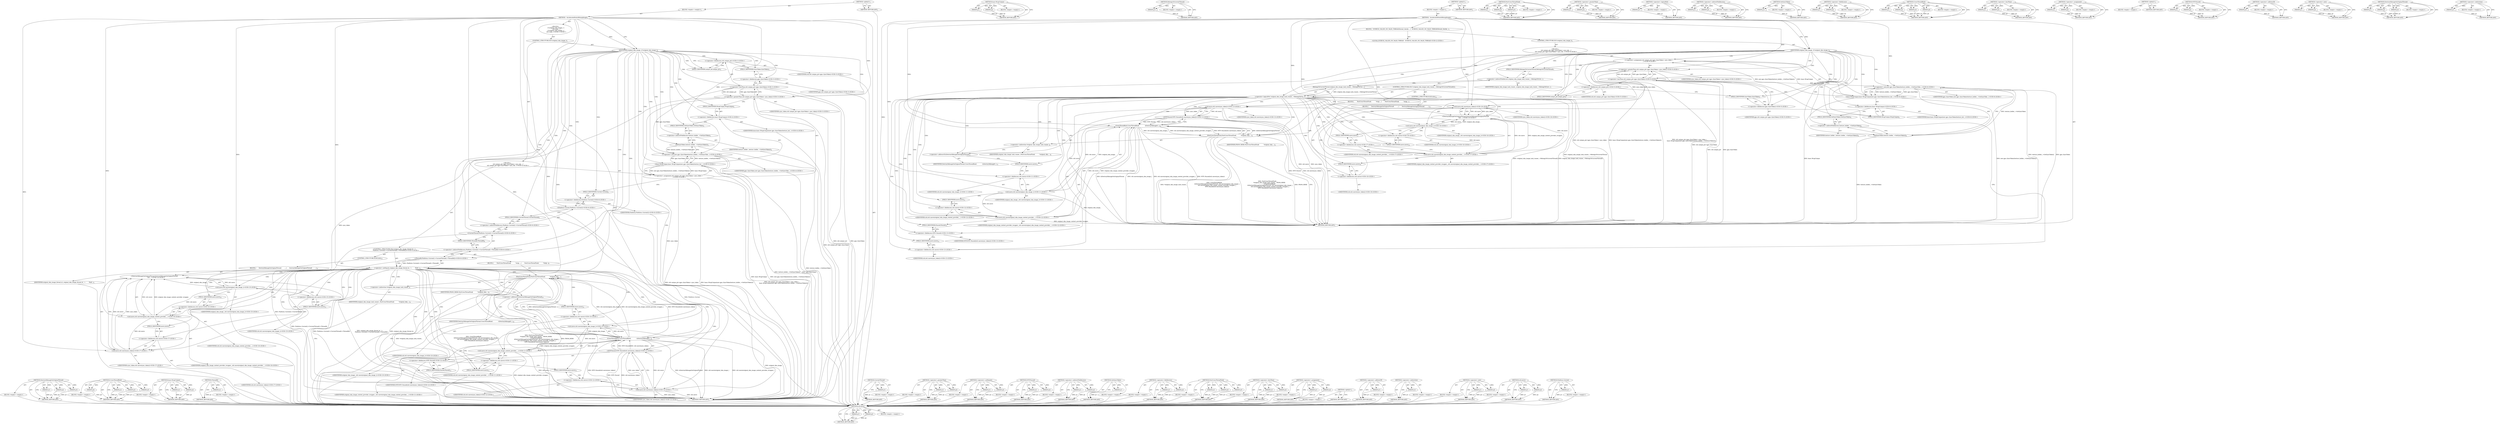 digraph "&lt;operator&gt;.indirection" {
vulnerable_197 [label=<(METHOD,DestroySkImageOnOriginalThread)>];
vulnerable_198 [label=<(PARAM,p1)>];
vulnerable_199 [label=<(PARAM,p2)>];
vulnerable_200 [label=<(PARAM,p3)>];
vulnerable_201 [label=<(BLOCK,&lt;empty&gt;,&lt;empty&gt;)>];
vulnerable_202 [label=<(METHOD_RETURN,ANY)>];
vulnerable_176 [label=<(METHOD,CrossThreadBind)>];
vulnerable_177 [label=<(PARAM,p1)>];
vulnerable_178 [label=<(PARAM,p2)>];
vulnerable_179 [label=<(PARAM,p3)>];
vulnerable_180 [label=<(PARAM,p4)>];
vulnerable_181 [label=<(BLOCK,&lt;empty&gt;,&lt;empty&gt;)>];
vulnerable_182 [label=<(METHOD_RETURN,ANY)>];
vulnerable_130 [label=<(METHOD,base.WrapUnique)>];
vulnerable_131 [label=<(PARAM,p1)>];
vulnerable_132 [label=<(PARAM,p2)>];
vulnerable_133 [label=<(BLOCK,&lt;empty&gt;,&lt;empty&gt;)>];
vulnerable_134 [label=<(METHOD_RETURN,ANY)>];
vulnerable_154 [label=<(METHOD,ThreadId)>];
vulnerable_155 [label=<(PARAM,p1)>];
vulnerable_156 [label=<(BLOCK,&lt;empty&gt;,&lt;empty&gt;)>];
vulnerable_157 [label=<(METHOD_RETURN,ANY)>];
vulnerable_6 [label=<(METHOD,&lt;global&gt;)<SUB>1</SUB>>];
vulnerable_7 [label=<(BLOCK,&lt;empty&gt;,&lt;empty&gt;)<SUB>1</SUB>>];
vulnerable_8 [label=<(METHOD,~AcceleratedStaticBitmapImage)<SUB>1</SUB>>];
vulnerable_9 [label="<(BLOCK,{
   if (original_skia_image_) {
     std::uniq...,{
   if (original_skia_image_) {
     std::uniq...)<SUB>1</SUB>>"];
vulnerable_10 [label=<(CONTROL_STRUCTURE,IF,if (original_skia_image_))<SUB>2</SUB>>];
vulnerable_11 [label=<(IDENTIFIER,original_skia_image_,if (original_skia_image_))<SUB>2</SUB>>];
vulnerable_12 [label="<(BLOCK,{
     std::unique_ptr&lt;gpu::SyncToken&gt; sync_tok...,{
     std::unique_ptr&lt;gpu::SyncToken&gt; sync_tok...)<SUB>2</SUB>>"];
vulnerable_13 [label="<(&lt;operator&gt;.assignment,std::unique_ptr&lt;gpu::SyncToken&gt; sync_token =
  ...)<SUB>3</SUB>>"];
vulnerable_14 [label="<(&lt;operator&gt;.greaterThan,std::unique_ptr&lt;gpu::SyncToken&gt; sync_token)<SUB>3</SUB>>"];
vulnerable_15 [label="<(&lt;operator&gt;.lessThan,std::unique_ptr&lt;gpu::SyncToken)<SUB>3</SUB>>"];
vulnerable_16 [label="<(&lt;operator&gt;.fieldAccess,std::unique_ptr)<SUB>3</SUB>>"];
vulnerable_17 [label="<(IDENTIFIER,std,std::unique_ptr&lt;gpu::SyncToken)<SUB>3</SUB>>"];
vulnerable_18 [label=<(FIELD_IDENTIFIER,unique_ptr,unique_ptr)<SUB>3</SUB>>];
vulnerable_19 [label="<(&lt;operator&gt;.fieldAccess,gpu::SyncToken)<SUB>3</SUB>>"];
vulnerable_20 [label="<(IDENTIFIER,gpu,std::unique_ptr&lt;gpu::SyncToken)<SUB>3</SUB>>"];
vulnerable_21 [label=<(FIELD_IDENTIFIER,SyncToken,SyncToken)<SUB>3</SUB>>];
vulnerable_22 [label="<(IDENTIFIER,sync_token,std::unique_ptr&lt;gpu::SyncToken&gt; sync_token)<SUB>3</SUB>>"];
vulnerable_23 [label="<(base.WrapUnique,base::WrapUnique(new gpu::SyncToken(texture_hol...)<SUB>4</SUB>>"];
vulnerable_24 [label="<(&lt;operator&gt;.fieldAccess,base::WrapUnique)<SUB>4</SUB>>"];
vulnerable_25 [label="<(IDENTIFIER,base,base::WrapUnique(new gpu::SyncToken(texture_hol...)<SUB>4</SUB>>"];
vulnerable_26 [label=<(FIELD_IDENTIFIER,WrapUnique,WrapUnique)<SUB>4</SUB>>];
vulnerable_27 [label="<(&lt;operator&gt;.new,new gpu::SyncToken(texture_holder_-&gt;GetSyncToke...)<SUB>4</SUB>>"];
vulnerable_28 [label="<(IDENTIFIER,gpu::SyncToken,new gpu::SyncToken(texture_holder_-&gt;GetSyncToke...)<SUB>4</SUB>>"];
vulnerable_29 [label=<(GetSyncToken,texture_holder_-&gt;GetSyncToken())<SUB>4</SUB>>];
vulnerable_30 [label=<(&lt;operator&gt;.indirectFieldAccess,texture_holder_-&gt;GetSyncToken)<SUB>4</SUB>>];
vulnerable_31 [label=<(IDENTIFIER,texture_holder_,texture_holder_-&gt;GetSyncToken())<SUB>4</SUB>>];
vulnerable_32 [label=<(FIELD_IDENTIFIER,GetSyncToken,GetSyncToken)<SUB>4</SUB>>];
vulnerable_33 [label="<(CONTROL_STRUCTURE,IF,if (original_skia_image_thread_id_ !=
        Platform::Current()-&gt;CurrentThread()-&gt;ThreadId()))<SUB>5</SUB>>"];
vulnerable_34 [label=<(&lt;operator&gt;.notEquals,original_skia_image_thread_id_ !=
        Platf...)<SUB>5</SUB>>];
vulnerable_35 [label=<(IDENTIFIER,original_skia_image_thread_id_,original_skia_image_thread_id_ !=
        Platf...)<SUB>5</SUB>>];
vulnerable_36 [label="<(ThreadId,Platform::Current()-&gt;CurrentThread()-&gt;ThreadId())<SUB>6</SUB>>"];
vulnerable_37 [label="<(&lt;operator&gt;.indirectFieldAccess,Platform::Current()-&gt;CurrentThread()-&gt;ThreadId)<SUB>6</SUB>>"];
vulnerable_38 [label="<(CurrentThread,Platform::Current()-&gt;CurrentThread())<SUB>6</SUB>>"];
vulnerable_39 [label="<(&lt;operator&gt;.indirectFieldAccess,Platform::Current()-&gt;CurrentThread)<SUB>6</SUB>>"];
vulnerable_40 [label="<(Platform.Current,Platform::Current())<SUB>6</SUB>>"];
vulnerable_41 [label="<(&lt;operator&gt;.fieldAccess,Platform::Current)<SUB>6</SUB>>"];
vulnerable_42 [label="<(IDENTIFIER,Platform,Platform::Current())<SUB>6</SUB>>"];
vulnerable_43 [label=<(FIELD_IDENTIFIER,Current,Current)<SUB>6</SUB>>];
vulnerable_44 [label=<(FIELD_IDENTIFIER,CurrentThread,CurrentThread)<SUB>6</SUB>>];
vulnerable_45 [label=<(FIELD_IDENTIFIER,ThreadId,ThreadId)<SUB>6</SUB>>];
vulnerable_46 [label=<(BLOCK,{
       PostCrossThreadTask(
           *origi...,{
       PostCrossThreadTask(
           *origi...)<SUB>6</SUB>>];
vulnerable_47 [label=<(PostCrossThreadTask,PostCrossThreadTask(
           *original_skia_...)<SUB>7</SUB>>];
vulnerable_48 [label=<(&lt;operator&gt;.indirection,*original_skia_image_task_runner_)<SUB>8</SUB>>];
vulnerable_49 [label=<(IDENTIFIER,original_skia_image_task_runner_,PostCrossThreadTask(
           *original_skia_...)<SUB>8</SUB>>];
vulnerable_50 [label=<(IDENTIFIER,FROM_HERE,PostCrossThreadTask(
           *original_skia_...)<SUB>8</SUB>>];
vulnerable_51 [label=<(CrossThreadBind,CrossThreadBind(
              &amp;DestroySkImageO...)<SUB>9</SUB>>];
vulnerable_52 [label=<(&lt;operator&gt;.addressOf,&amp;DestroySkImageOnOriginalThread)<SUB>10</SUB>>];
vulnerable_53 [label=<(IDENTIFIER,DestroySkImageOnOriginalThread,CrossThreadBind(
              &amp;DestroySkImageO...)<SUB>10</SUB>>];
vulnerable_54 [label="<(std.move,std::move(original_skia_image_))<SUB>10</SUB>>"];
vulnerable_55 [label="<(&lt;operator&gt;.fieldAccess,std::move)<SUB>10</SUB>>"];
vulnerable_56 [label="<(IDENTIFIER,std,std::move(original_skia_image_))<SUB>10</SUB>>"];
vulnerable_57 [label=<(FIELD_IDENTIFIER,move,move)<SUB>10</SUB>>];
vulnerable_58 [label="<(IDENTIFIER,original_skia_image_,std::move(original_skia_image_))<SUB>10</SUB>>"];
vulnerable_59 [label="<(std.move,std::move(original_skia_image_context_provider_...)<SUB>11</SUB>>"];
vulnerable_60 [label="<(&lt;operator&gt;.fieldAccess,std::move)<SUB>11</SUB>>"];
vulnerable_61 [label="<(IDENTIFIER,std,std::move(original_skia_image_context_provider_...)<SUB>11</SUB>>"];
vulnerable_62 [label=<(FIELD_IDENTIFIER,move,move)<SUB>11</SUB>>];
vulnerable_63 [label="<(IDENTIFIER,original_skia_image_context_provider_wrapper_,std::move(original_skia_image_context_provider_...)<SUB>11</SUB>>"];
vulnerable_64 [label="<(WTF.Passed,WTF::Passed(std::move(sync_token)))<SUB>12</SUB>>"];
vulnerable_65 [label="<(&lt;operator&gt;.fieldAccess,WTF::Passed)<SUB>12</SUB>>"];
vulnerable_66 [label="<(IDENTIFIER,WTF,WTF::Passed(std::move(sync_token)))<SUB>12</SUB>>"];
vulnerable_67 [label=<(FIELD_IDENTIFIER,Passed,Passed)<SUB>12</SUB>>];
vulnerable_68 [label="<(std.move,std::move(sync_token))<SUB>12</SUB>>"];
vulnerable_69 [label="<(&lt;operator&gt;.fieldAccess,std::move)<SUB>12</SUB>>"];
vulnerable_70 [label="<(IDENTIFIER,std,std::move(sync_token))<SUB>12</SUB>>"];
vulnerable_71 [label=<(FIELD_IDENTIFIER,move,move)<SUB>12</SUB>>];
vulnerable_72 [label="<(IDENTIFIER,sync_token,std::move(sync_token))<SUB>12</SUB>>"];
vulnerable_73 [label=<(CONTROL_STRUCTURE,ELSE,else)<SUB>13</SUB>>];
vulnerable_74 [label=<(BLOCK,{
      DestroySkImageOnOriginalThread(
       ...,{
      DestroySkImageOnOriginalThread(
       ...)<SUB>13</SUB>>];
vulnerable_75 [label="<(DestroySkImageOnOriginalThread,DestroySkImageOnOriginalThread(
          std::...)<SUB>14</SUB>>"];
vulnerable_76 [label="<(std.move,std::move(original_skia_image_))<SUB>15</SUB>>"];
vulnerable_77 [label="<(&lt;operator&gt;.fieldAccess,std::move)<SUB>15</SUB>>"];
vulnerable_78 [label="<(IDENTIFIER,std,std::move(original_skia_image_))<SUB>15</SUB>>"];
vulnerable_79 [label=<(FIELD_IDENTIFIER,move,move)<SUB>15</SUB>>];
vulnerable_80 [label="<(IDENTIFIER,original_skia_image_,std::move(original_skia_image_))<SUB>15</SUB>>"];
vulnerable_81 [label="<(std.move,std::move(original_skia_image_context_provider_...)<SUB>16</SUB>>"];
vulnerable_82 [label="<(&lt;operator&gt;.fieldAccess,std::move)<SUB>16</SUB>>"];
vulnerable_83 [label="<(IDENTIFIER,std,std::move(original_skia_image_context_provider_...)<SUB>16</SUB>>"];
vulnerable_84 [label=<(FIELD_IDENTIFIER,move,move)<SUB>16</SUB>>];
vulnerable_85 [label="<(IDENTIFIER,original_skia_image_context_provider_wrapper_,std::move(original_skia_image_context_provider_...)<SUB>16</SUB>>"];
vulnerable_86 [label="<(std.move,std::move(sync_token))<SUB>17</SUB>>"];
vulnerable_87 [label="<(&lt;operator&gt;.fieldAccess,std::move)<SUB>17</SUB>>"];
vulnerable_88 [label="<(IDENTIFIER,std,std::move(sync_token))<SUB>17</SUB>>"];
vulnerable_89 [label=<(FIELD_IDENTIFIER,move,move)<SUB>17</SUB>>];
vulnerable_90 [label="<(IDENTIFIER,sync_token,std::move(sync_token))<SUB>17</SUB>>"];
vulnerable_91 [label=<(METHOD_RETURN,ANY)<SUB>1</SUB>>];
vulnerable_93 [label=<(METHOD_RETURN,ANY)<SUB>1</SUB>>];
vulnerable_158 [label=<(METHOD,CurrentThread)>];
vulnerable_159 [label=<(PARAM,p1)>];
vulnerable_160 [label=<(BLOCK,&lt;empty&gt;,&lt;empty&gt;)>];
vulnerable_161 [label=<(METHOD_RETURN,ANY)>];
vulnerable_115 [label=<(METHOD,&lt;operator&gt;.greaterThan)>];
vulnerable_116 [label=<(PARAM,p1)>];
vulnerable_117 [label=<(PARAM,p2)>];
vulnerable_118 [label=<(BLOCK,&lt;empty&gt;,&lt;empty&gt;)>];
vulnerable_119 [label=<(METHOD_RETURN,ANY)>];
vulnerable_149 [label=<(METHOD,&lt;operator&gt;.notEquals)>];
vulnerable_150 [label=<(PARAM,p1)>];
vulnerable_151 [label=<(PARAM,p2)>];
vulnerable_152 [label=<(BLOCK,&lt;empty&gt;,&lt;empty&gt;)>];
vulnerable_153 [label=<(METHOD_RETURN,ANY)>];
vulnerable_192 [label=<(METHOD,WTF.Passed)>];
vulnerable_193 [label=<(PARAM,p1)>];
vulnerable_194 [label=<(PARAM,p2)>];
vulnerable_195 [label=<(BLOCK,&lt;empty&gt;,&lt;empty&gt;)>];
vulnerable_196 [label=<(METHOD_RETURN,ANY)>];
vulnerable_144 [label=<(METHOD,&lt;operator&gt;.indirectFieldAccess)>];
vulnerable_145 [label=<(PARAM,p1)>];
vulnerable_146 [label=<(PARAM,p2)>];
vulnerable_147 [label=<(BLOCK,&lt;empty&gt;,&lt;empty&gt;)>];
vulnerable_148 [label=<(METHOD_RETURN,ANY)>];
vulnerable_140 [label=<(METHOD,GetSyncToken)>];
vulnerable_141 [label=<(PARAM,p1)>];
vulnerable_142 [label=<(BLOCK,&lt;empty&gt;,&lt;empty&gt;)>];
vulnerable_143 [label=<(METHOD_RETURN,ANY)>];
vulnerable_125 [label=<(METHOD,&lt;operator&gt;.fieldAccess)>];
vulnerable_126 [label=<(PARAM,p1)>];
vulnerable_127 [label=<(PARAM,p2)>];
vulnerable_128 [label=<(BLOCK,&lt;empty&gt;,&lt;empty&gt;)>];
vulnerable_129 [label=<(METHOD_RETURN,ANY)>];
vulnerable_166 [label=<(METHOD,PostCrossThreadTask)>];
vulnerable_167 [label=<(PARAM,p1)>];
vulnerable_168 [label=<(PARAM,p2)>];
vulnerable_169 [label=<(PARAM,p3)>];
vulnerable_170 [label=<(BLOCK,&lt;empty&gt;,&lt;empty&gt;)>];
vulnerable_171 [label=<(METHOD_RETURN,ANY)>];
vulnerable_120 [label=<(METHOD,&lt;operator&gt;.lessThan)>];
vulnerable_121 [label=<(PARAM,p1)>];
vulnerable_122 [label=<(PARAM,p2)>];
vulnerable_123 [label=<(BLOCK,&lt;empty&gt;,&lt;empty&gt;)>];
vulnerable_124 [label=<(METHOD_RETURN,ANY)>];
vulnerable_110 [label=<(METHOD,&lt;operator&gt;.assignment)>];
vulnerable_111 [label=<(PARAM,p1)>];
vulnerable_112 [label=<(PARAM,p2)>];
vulnerable_113 [label=<(BLOCK,&lt;empty&gt;,&lt;empty&gt;)>];
vulnerable_114 [label=<(METHOD_RETURN,ANY)>];
vulnerable_104 [label=<(METHOD,&lt;global&gt;)<SUB>1</SUB>>];
vulnerable_105 [label=<(BLOCK,&lt;empty&gt;,&lt;empty&gt;)>];
vulnerable_106 [label=<(METHOD_RETURN,ANY)>];
vulnerable_183 [label=<(METHOD,&lt;operator&gt;.addressOf)>];
vulnerable_184 [label=<(PARAM,p1)>];
vulnerable_185 [label=<(BLOCK,&lt;empty&gt;,&lt;empty&gt;)>];
vulnerable_186 [label=<(METHOD_RETURN,ANY)>];
vulnerable_172 [label=<(METHOD,&lt;operator&gt;.indirection)>];
vulnerable_173 [label=<(PARAM,p1)>];
vulnerable_174 [label=<(BLOCK,&lt;empty&gt;,&lt;empty&gt;)>];
vulnerable_175 [label=<(METHOD_RETURN,ANY)>];
vulnerable_135 [label=<(METHOD,&lt;operator&gt;.new)>];
vulnerable_136 [label=<(PARAM,p1)>];
vulnerable_137 [label=<(PARAM,p2)>];
vulnerable_138 [label=<(BLOCK,&lt;empty&gt;,&lt;empty&gt;)>];
vulnerable_139 [label=<(METHOD_RETURN,ANY)>];
vulnerable_187 [label=<(METHOD,std.move)>];
vulnerable_188 [label=<(PARAM,p1)>];
vulnerable_189 [label=<(PARAM,p2)>];
vulnerable_190 [label=<(BLOCK,&lt;empty&gt;,&lt;empty&gt;)>];
vulnerable_191 [label=<(METHOD_RETURN,ANY)>];
vulnerable_162 [label=<(METHOD,Platform.Current)>];
vulnerable_163 [label=<(PARAM,p1)>];
vulnerable_164 [label=<(BLOCK,&lt;empty&gt;,&lt;empty&gt;)>];
vulnerable_165 [label=<(METHOD_RETURN,ANY)>];
fixed_174 [label=<(METHOD,std.move)>];
fixed_175 [label=<(PARAM,p1)>];
fixed_176 [label=<(PARAM,p2)>];
fixed_177 [label=<(BLOCK,&lt;empty&gt;,&lt;empty&gt;)>];
fixed_178 [label=<(METHOD_RETURN,ANY)>];
fixed_126 [label=<(METHOD,base.WrapUnique)>];
fixed_127 [label=<(PARAM,p1)>];
fixed_128 [label=<(PARAM,p2)>];
fixed_129 [label=<(BLOCK,&lt;empty&gt;,&lt;empty&gt;)>];
fixed_130 [label=<(METHOD_RETURN,ANY)>];
fixed_149 [label=<(METHOD,BelongsToCurrentThread)>];
fixed_150 [label=<(PARAM,p1)>];
fixed_151 [label=<(BLOCK,&lt;empty&gt;,&lt;empty&gt;)>];
fixed_152 [label=<(METHOD_RETURN,ANY)>];
fixed_6 [label=<(METHOD,&lt;global&gt;)<SUB>1</SUB>>];
fixed_7 [label=<(BLOCK,&lt;empty&gt;,&lt;empty&gt;)<SUB>1</SUB>>];
fixed_8 [label=<(METHOD,~AcceleratedStaticBitmapImage)<SUB>1</SUB>>];
fixed_9 [label=<(BLOCK,{
  DCHECK_CALLED_ON_VALID_THREAD(thread_checke...,{
  DCHECK_CALLED_ON_VALID_THREAD(thread_checke...)<SUB>1</SUB>>];
fixed_10 [label="<(LOCAL,DCHECK_CALLED_ON_VALID_THREAD : DCHECK_CALLED_ON_VALID_THREAD)<SUB>2</SUB>>"];
fixed_11 [label=<(CONTROL_STRUCTURE,IF,if (original_skia_image_))<SUB>4</SUB>>];
fixed_12 [label=<(IDENTIFIER,original_skia_image_,if (original_skia_image_))<SUB>4</SUB>>];
fixed_13 [label="<(BLOCK,{
     std::unique_ptr&lt;gpu::SyncToken&gt; sync_tok...,{
     std::unique_ptr&lt;gpu::SyncToken&gt; sync_tok...)<SUB>4</SUB>>"];
fixed_14 [label="<(&lt;operator&gt;.assignment,std::unique_ptr&lt;gpu::SyncToken&gt; sync_token =
  ...)<SUB>5</SUB>>"];
fixed_15 [label="<(&lt;operator&gt;.greaterThan,std::unique_ptr&lt;gpu::SyncToken&gt; sync_token)<SUB>5</SUB>>"];
fixed_16 [label="<(&lt;operator&gt;.lessThan,std::unique_ptr&lt;gpu::SyncToken)<SUB>5</SUB>>"];
fixed_17 [label="<(&lt;operator&gt;.fieldAccess,std::unique_ptr)<SUB>5</SUB>>"];
fixed_18 [label="<(IDENTIFIER,std,std::unique_ptr&lt;gpu::SyncToken)<SUB>5</SUB>>"];
fixed_19 [label=<(FIELD_IDENTIFIER,unique_ptr,unique_ptr)<SUB>5</SUB>>];
fixed_20 [label="<(&lt;operator&gt;.fieldAccess,gpu::SyncToken)<SUB>5</SUB>>"];
fixed_21 [label="<(IDENTIFIER,gpu,std::unique_ptr&lt;gpu::SyncToken)<SUB>5</SUB>>"];
fixed_22 [label=<(FIELD_IDENTIFIER,SyncToken,SyncToken)<SUB>5</SUB>>];
fixed_23 [label="<(IDENTIFIER,sync_token,std::unique_ptr&lt;gpu::SyncToken&gt; sync_token)<SUB>5</SUB>>"];
fixed_24 [label="<(base.WrapUnique,base::WrapUnique(new gpu::SyncToken(texture_hol...)<SUB>6</SUB>>"];
fixed_25 [label="<(&lt;operator&gt;.fieldAccess,base::WrapUnique)<SUB>6</SUB>>"];
fixed_26 [label="<(IDENTIFIER,base,base::WrapUnique(new gpu::SyncToken(texture_hol...)<SUB>6</SUB>>"];
fixed_27 [label=<(FIELD_IDENTIFIER,WrapUnique,WrapUnique)<SUB>6</SUB>>];
fixed_28 [label="<(&lt;operator&gt;.new,new gpu::SyncToken(texture_holder_-&gt;GetSyncToke...)<SUB>6</SUB>>"];
fixed_29 [label="<(IDENTIFIER,gpu::SyncToken,new gpu::SyncToken(texture_holder_-&gt;GetSyncToke...)<SUB>6</SUB>>"];
fixed_30 [label=<(GetSyncToken,texture_holder_-&gt;GetSyncToken())<SUB>6</SUB>>];
fixed_31 [label=<(&lt;operator&gt;.indirectFieldAccess,texture_holder_-&gt;GetSyncToken)<SUB>6</SUB>>];
fixed_32 [label=<(IDENTIFIER,texture_holder_,texture_holder_-&gt;GetSyncToken())<SUB>6</SUB>>];
fixed_33 [label=<(FIELD_IDENTIFIER,GetSyncToken,GetSyncToken)<SUB>6</SUB>>];
fixed_34 [label=<(CONTROL_STRUCTURE,IF,if (!original_skia_image_task_runner_-&gt;BelongsToCurrentThread()))<SUB>7</SUB>>];
fixed_35 [label=<(&lt;operator&gt;.logicalNot,!original_skia_image_task_runner_-&gt;BelongsToCur...)<SUB>7</SUB>>];
fixed_36 [label=<(BelongsToCurrentThread,original_skia_image_task_runner_-&gt;BelongsToCurr...)<SUB>7</SUB>>];
fixed_37 [label=<(&lt;operator&gt;.indirectFieldAccess,original_skia_image_task_runner_-&gt;BelongsToCurr...)<SUB>7</SUB>>];
fixed_38 [label=<(IDENTIFIER,original_skia_image_task_runner_,original_skia_image_task_runner_-&gt;BelongsToCurr...)<SUB>7</SUB>>];
fixed_39 [label=<(FIELD_IDENTIFIER,BelongsToCurrentThread,BelongsToCurrentThread)<SUB>7</SUB>>];
fixed_40 [label=<(BLOCK,{
       PostCrossThreadTask(
           *origi...,{
       PostCrossThreadTask(
           *origi...)<SUB>7</SUB>>];
fixed_41 [label=<(PostCrossThreadTask,PostCrossThreadTask(
           *original_skia_...)<SUB>8</SUB>>];
fixed_42 [label=<(&lt;operator&gt;.indirection,*original_skia_image_task_runner_)<SUB>9</SUB>>];
fixed_43 [label=<(IDENTIFIER,original_skia_image_task_runner_,PostCrossThreadTask(
           *original_skia_...)<SUB>9</SUB>>];
fixed_44 [label=<(IDENTIFIER,FROM_HERE,PostCrossThreadTask(
           *original_skia_...)<SUB>9</SUB>>];
fixed_45 [label=<(CrossThreadBind,CrossThreadBind(
              &amp;DestroySkImageO...)<SUB>10</SUB>>];
fixed_46 [label=<(&lt;operator&gt;.addressOf,&amp;DestroySkImageOnOriginalThread)<SUB>11</SUB>>];
fixed_47 [label=<(IDENTIFIER,DestroySkImageOnOriginalThread,CrossThreadBind(
              &amp;DestroySkImageO...)<SUB>11</SUB>>];
fixed_48 [label="<(std.move,std::move(original_skia_image_))<SUB>11</SUB>>"];
fixed_49 [label="<(&lt;operator&gt;.fieldAccess,std::move)<SUB>11</SUB>>"];
fixed_50 [label="<(IDENTIFIER,std,std::move(original_skia_image_))<SUB>11</SUB>>"];
fixed_51 [label=<(FIELD_IDENTIFIER,move,move)<SUB>11</SUB>>];
fixed_52 [label="<(IDENTIFIER,original_skia_image_,std::move(original_skia_image_))<SUB>11</SUB>>"];
fixed_53 [label="<(std.move,std::move(original_skia_image_context_provider_...)<SUB>12</SUB>>"];
fixed_54 [label="<(&lt;operator&gt;.fieldAccess,std::move)<SUB>12</SUB>>"];
fixed_55 [label="<(IDENTIFIER,std,std::move(original_skia_image_context_provider_...)<SUB>12</SUB>>"];
fixed_56 [label=<(FIELD_IDENTIFIER,move,move)<SUB>12</SUB>>];
fixed_57 [label="<(IDENTIFIER,original_skia_image_context_provider_wrapper_,std::move(original_skia_image_context_provider_...)<SUB>12</SUB>>"];
fixed_58 [label="<(WTF.Passed,WTF::Passed(std::move(sync_token)))<SUB>13</SUB>>"];
fixed_59 [label="<(&lt;operator&gt;.fieldAccess,WTF::Passed)<SUB>13</SUB>>"];
fixed_60 [label="<(IDENTIFIER,WTF,WTF::Passed(std::move(sync_token)))<SUB>13</SUB>>"];
fixed_61 [label=<(FIELD_IDENTIFIER,Passed,Passed)<SUB>13</SUB>>];
fixed_62 [label="<(std.move,std::move(sync_token))<SUB>13</SUB>>"];
fixed_63 [label="<(&lt;operator&gt;.fieldAccess,std::move)<SUB>13</SUB>>"];
fixed_64 [label="<(IDENTIFIER,std,std::move(sync_token))<SUB>13</SUB>>"];
fixed_65 [label=<(FIELD_IDENTIFIER,move,move)<SUB>13</SUB>>];
fixed_66 [label="<(IDENTIFIER,sync_token,std::move(sync_token))<SUB>13</SUB>>"];
fixed_67 [label=<(CONTROL_STRUCTURE,ELSE,else)<SUB>14</SUB>>];
fixed_68 [label=<(BLOCK,{
      DestroySkImageOnOriginalThread(
       ...,{
      DestroySkImageOnOriginalThread(
       ...)<SUB>14</SUB>>];
fixed_69 [label="<(DestroySkImageOnOriginalThread,DestroySkImageOnOriginalThread(
          std::...)<SUB>15</SUB>>"];
fixed_70 [label="<(std.move,std::move(original_skia_image_))<SUB>16</SUB>>"];
fixed_71 [label="<(&lt;operator&gt;.fieldAccess,std::move)<SUB>16</SUB>>"];
fixed_72 [label="<(IDENTIFIER,std,std::move(original_skia_image_))<SUB>16</SUB>>"];
fixed_73 [label=<(FIELD_IDENTIFIER,move,move)<SUB>16</SUB>>];
fixed_74 [label="<(IDENTIFIER,original_skia_image_,std::move(original_skia_image_))<SUB>16</SUB>>"];
fixed_75 [label="<(std.move,std::move(original_skia_image_context_provider_...)<SUB>17</SUB>>"];
fixed_76 [label="<(&lt;operator&gt;.fieldAccess,std::move)<SUB>17</SUB>>"];
fixed_77 [label="<(IDENTIFIER,std,std::move(original_skia_image_context_provider_...)<SUB>17</SUB>>"];
fixed_78 [label=<(FIELD_IDENTIFIER,move,move)<SUB>17</SUB>>];
fixed_79 [label="<(IDENTIFIER,original_skia_image_context_provider_wrapper_,std::move(original_skia_image_context_provider_...)<SUB>17</SUB>>"];
fixed_80 [label="<(std.move,std::move(sync_token))<SUB>18</SUB>>"];
fixed_81 [label="<(&lt;operator&gt;.fieldAccess,std::move)<SUB>18</SUB>>"];
fixed_82 [label="<(IDENTIFIER,std,std::move(sync_token))<SUB>18</SUB>>"];
fixed_83 [label=<(FIELD_IDENTIFIER,move,move)<SUB>18</SUB>>];
fixed_84 [label="<(IDENTIFIER,sync_token,std::move(sync_token))<SUB>18</SUB>>"];
fixed_85 [label=<(METHOD_RETURN,ANY)<SUB>1</SUB>>];
fixed_87 [label=<(METHOD_RETURN,ANY)<SUB>1</SUB>>];
fixed_153 [label=<(METHOD,PostCrossThreadTask)>];
fixed_154 [label=<(PARAM,p1)>];
fixed_155 [label=<(PARAM,p2)>];
fixed_156 [label=<(PARAM,p3)>];
fixed_157 [label=<(BLOCK,&lt;empty&gt;,&lt;empty&gt;)>];
fixed_158 [label=<(METHOD_RETURN,ANY)>];
fixed_111 [label=<(METHOD,&lt;operator&gt;.greaterThan)>];
fixed_112 [label=<(PARAM,p1)>];
fixed_113 [label=<(PARAM,p2)>];
fixed_114 [label=<(BLOCK,&lt;empty&gt;,&lt;empty&gt;)>];
fixed_115 [label=<(METHOD_RETURN,ANY)>];
fixed_145 [label=<(METHOD,&lt;operator&gt;.logicalNot)>];
fixed_146 [label=<(PARAM,p1)>];
fixed_147 [label=<(BLOCK,&lt;empty&gt;,&lt;empty&gt;)>];
fixed_148 [label=<(METHOD_RETURN,ANY)>];
fixed_140 [label=<(METHOD,&lt;operator&gt;.indirectFieldAccess)>];
fixed_141 [label=<(PARAM,p1)>];
fixed_142 [label=<(PARAM,p2)>];
fixed_143 [label=<(BLOCK,&lt;empty&gt;,&lt;empty&gt;)>];
fixed_144 [label=<(METHOD_RETURN,ANY)>];
fixed_136 [label=<(METHOD,GetSyncToken)>];
fixed_137 [label=<(PARAM,p1)>];
fixed_138 [label=<(BLOCK,&lt;empty&gt;,&lt;empty&gt;)>];
fixed_139 [label=<(METHOD_RETURN,ANY)>];
fixed_121 [label=<(METHOD,&lt;operator&gt;.fieldAccess)>];
fixed_122 [label=<(PARAM,p1)>];
fixed_123 [label=<(PARAM,p2)>];
fixed_124 [label=<(BLOCK,&lt;empty&gt;,&lt;empty&gt;)>];
fixed_125 [label=<(METHOD_RETURN,ANY)>];
fixed_163 [label=<(METHOD,CrossThreadBind)>];
fixed_164 [label=<(PARAM,p1)>];
fixed_165 [label=<(PARAM,p2)>];
fixed_166 [label=<(PARAM,p3)>];
fixed_167 [label=<(PARAM,p4)>];
fixed_168 [label=<(BLOCK,&lt;empty&gt;,&lt;empty&gt;)>];
fixed_169 [label=<(METHOD_RETURN,ANY)>];
fixed_116 [label=<(METHOD,&lt;operator&gt;.lessThan)>];
fixed_117 [label=<(PARAM,p1)>];
fixed_118 [label=<(PARAM,p2)>];
fixed_119 [label=<(BLOCK,&lt;empty&gt;,&lt;empty&gt;)>];
fixed_120 [label=<(METHOD_RETURN,ANY)>];
fixed_106 [label=<(METHOD,&lt;operator&gt;.assignment)>];
fixed_107 [label=<(PARAM,p1)>];
fixed_108 [label=<(PARAM,p2)>];
fixed_109 [label=<(BLOCK,&lt;empty&gt;,&lt;empty&gt;)>];
fixed_110 [label=<(METHOD_RETURN,ANY)>];
fixed_100 [label=<(METHOD,&lt;global&gt;)<SUB>1</SUB>>];
fixed_101 [label=<(BLOCK,&lt;empty&gt;,&lt;empty&gt;)>];
fixed_102 [label=<(METHOD_RETURN,ANY)>];
fixed_179 [label=<(METHOD,WTF.Passed)>];
fixed_180 [label=<(PARAM,p1)>];
fixed_181 [label=<(PARAM,p2)>];
fixed_182 [label=<(BLOCK,&lt;empty&gt;,&lt;empty&gt;)>];
fixed_183 [label=<(METHOD_RETURN,ANY)>];
fixed_170 [label=<(METHOD,&lt;operator&gt;.addressOf)>];
fixed_171 [label=<(PARAM,p1)>];
fixed_172 [label=<(BLOCK,&lt;empty&gt;,&lt;empty&gt;)>];
fixed_173 [label=<(METHOD_RETURN,ANY)>];
fixed_131 [label=<(METHOD,&lt;operator&gt;.new)>];
fixed_132 [label=<(PARAM,p1)>];
fixed_133 [label=<(PARAM,p2)>];
fixed_134 [label=<(BLOCK,&lt;empty&gt;,&lt;empty&gt;)>];
fixed_135 [label=<(METHOD_RETURN,ANY)>];
fixed_184 [label=<(METHOD,DestroySkImageOnOriginalThread)>];
fixed_185 [label=<(PARAM,p1)>];
fixed_186 [label=<(PARAM,p2)>];
fixed_187 [label=<(PARAM,p3)>];
fixed_188 [label=<(BLOCK,&lt;empty&gt;,&lt;empty&gt;)>];
fixed_189 [label=<(METHOD_RETURN,ANY)>];
fixed_159 [label=<(METHOD,&lt;operator&gt;.indirection)>];
fixed_160 [label=<(PARAM,p1)>];
fixed_161 [label=<(BLOCK,&lt;empty&gt;,&lt;empty&gt;)>];
fixed_162 [label=<(METHOD_RETURN,ANY)>];
vulnerable_197 -> vulnerable_198  [key=0, label="AST: "];
vulnerable_197 -> vulnerable_198  [key=1, label="DDG: "];
vulnerable_197 -> vulnerable_201  [key=0, label="AST: "];
vulnerable_197 -> vulnerable_199  [key=0, label="AST: "];
vulnerable_197 -> vulnerable_199  [key=1, label="DDG: "];
vulnerable_197 -> vulnerable_202  [key=0, label="AST: "];
vulnerable_197 -> vulnerable_202  [key=1, label="CFG: "];
vulnerable_197 -> vulnerable_200  [key=0, label="AST: "];
vulnerable_197 -> vulnerable_200  [key=1, label="DDG: "];
vulnerable_198 -> vulnerable_202  [key=0, label="DDG: p1"];
vulnerable_199 -> vulnerable_202  [key=0, label="DDG: p2"];
vulnerable_200 -> vulnerable_202  [key=0, label="DDG: p3"];
vulnerable_201 -> fixed_174  [key=0];
vulnerable_202 -> fixed_174  [key=0];
vulnerable_176 -> vulnerable_177  [key=0, label="AST: "];
vulnerable_176 -> vulnerable_177  [key=1, label="DDG: "];
vulnerable_176 -> vulnerable_181  [key=0, label="AST: "];
vulnerable_176 -> vulnerable_178  [key=0, label="AST: "];
vulnerable_176 -> vulnerable_178  [key=1, label="DDG: "];
vulnerable_176 -> vulnerable_182  [key=0, label="AST: "];
vulnerable_176 -> vulnerable_182  [key=1, label="CFG: "];
vulnerable_176 -> vulnerable_179  [key=0, label="AST: "];
vulnerable_176 -> vulnerable_179  [key=1, label="DDG: "];
vulnerable_176 -> vulnerable_180  [key=0, label="AST: "];
vulnerable_176 -> vulnerable_180  [key=1, label="DDG: "];
vulnerable_177 -> vulnerable_182  [key=0, label="DDG: p1"];
vulnerable_178 -> vulnerable_182  [key=0, label="DDG: p2"];
vulnerable_179 -> vulnerable_182  [key=0, label="DDG: p3"];
vulnerable_180 -> vulnerable_182  [key=0, label="DDG: p4"];
vulnerable_181 -> fixed_174  [key=0];
vulnerable_182 -> fixed_174  [key=0];
vulnerable_130 -> vulnerable_131  [key=0, label="AST: "];
vulnerable_130 -> vulnerable_131  [key=1, label="DDG: "];
vulnerable_130 -> vulnerable_133  [key=0, label="AST: "];
vulnerable_130 -> vulnerable_132  [key=0, label="AST: "];
vulnerable_130 -> vulnerable_132  [key=1, label="DDG: "];
vulnerable_130 -> vulnerable_134  [key=0, label="AST: "];
vulnerable_130 -> vulnerable_134  [key=1, label="CFG: "];
vulnerable_131 -> vulnerable_134  [key=0, label="DDG: p1"];
vulnerable_132 -> vulnerable_134  [key=0, label="DDG: p2"];
vulnerable_133 -> fixed_174  [key=0];
vulnerable_134 -> fixed_174  [key=0];
vulnerable_154 -> vulnerable_155  [key=0, label="AST: "];
vulnerable_154 -> vulnerable_155  [key=1, label="DDG: "];
vulnerable_154 -> vulnerable_156  [key=0, label="AST: "];
vulnerable_154 -> vulnerable_157  [key=0, label="AST: "];
vulnerable_154 -> vulnerable_157  [key=1, label="CFG: "];
vulnerable_155 -> vulnerable_157  [key=0, label="DDG: p1"];
vulnerable_156 -> fixed_174  [key=0];
vulnerable_157 -> fixed_174  [key=0];
vulnerable_6 -> vulnerable_7  [key=0, label="AST: "];
vulnerable_6 -> vulnerable_93  [key=0, label="AST: "];
vulnerable_6 -> vulnerable_93  [key=1, label="CFG: "];
vulnerable_7 -> vulnerable_8  [key=0, label="AST: "];
vulnerable_8 -> vulnerable_9  [key=0, label="AST: "];
vulnerable_8 -> vulnerable_91  [key=0, label="AST: "];
vulnerable_8 -> vulnerable_11  [key=0, label="CFG: "];
vulnerable_8 -> vulnerable_11  [key=1, label="DDG: "];
vulnerable_8 -> vulnerable_14  [key=0, label="DDG: "];
vulnerable_8 -> vulnerable_34  [key=0, label="DDG: "];
vulnerable_8 -> vulnerable_27  [key=0, label="DDG: "];
vulnerable_8 -> vulnerable_47  [key=0, label="DDG: "];
vulnerable_8 -> vulnerable_51  [key=0, label="DDG: "];
vulnerable_8 -> vulnerable_54  [key=0, label="DDG: "];
vulnerable_8 -> vulnerable_59  [key=0, label="DDG: "];
vulnerable_8 -> vulnerable_76  [key=0, label="DDG: "];
vulnerable_8 -> vulnerable_81  [key=0, label="DDG: "];
vulnerable_8 -> vulnerable_86  [key=0, label="DDG: "];
vulnerable_8 -> vulnerable_68  [key=0, label="DDG: "];
vulnerable_9 -> vulnerable_10  [key=0, label="AST: "];
vulnerable_10 -> vulnerable_11  [key=0, label="AST: "];
vulnerable_10 -> vulnerable_12  [key=0, label="AST: "];
vulnerable_11 -> vulnerable_91  [key=0, label="CFG: "];
vulnerable_11 -> vulnerable_18  [key=0, label="CFG: "];
vulnerable_11 -> vulnerable_18  [key=1, label="CDG: "];
vulnerable_11 -> vulnerable_15  [key=0, label="CDG: "];
vulnerable_11 -> vulnerable_30  [key=0, label="CDG: "];
vulnerable_11 -> vulnerable_34  [key=0, label="CDG: "];
vulnerable_11 -> vulnerable_13  [key=0, label="CDG: "];
vulnerable_11 -> vulnerable_21  [key=0, label="CDG: "];
vulnerable_11 -> vulnerable_32  [key=0, label="CDG: "];
vulnerable_11 -> vulnerable_26  [key=0, label="CDG: "];
vulnerable_11 -> vulnerable_19  [key=0, label="CDG: "];
vulnerable_11 -> vulnerable_37  [key=0, label="CDG: "];
vulnerable_11 -> vulnerable_38  [key=0, label="CDG: "];
vulnerable_11 -> vulnerable_45  [key=0, label="CDG: "];
vulnerable_11 -> vulnerable_27  [key=0, label="CDG: "];
vulnerable_11 -> vulnerable_40  [key=0, label="CDG: "];
vulnerable_11 -> vulnerable_29  [key=0, label="CDG: "];
vulnerable_11 -> vulnerable_44  [key=0, label="CDG: "];
vulnerable_11 -> vulnerable_43  [key=0, label="CDG: "];
vulnerable_11 -> vulnerable_24  [key=0, label="CDG: "];
vulnerable_11 -> vulnerable_16  [key=0, label="CDG: "];
vulnerable_11 -> vulnerable_14  [key=0, label="CDG: "];
vulnerable_11 -> vulnerable_23  [key=0, label="CDG: "];
vulnerable_11 -> vulnerable_36  [key=0, label="CDG: "];
vulnerable_11 -> vulnerable_41  [key=0, label="CDG: "];
vulnerable_11 -> vulnerable_39  [key=0, label="CDG: "];
vulnerable_12 -> vulnerable_13  [key=0, label="AST: "];
vulnerable_12 -> vulnerable_33  [key=0, label="AST: "];
vulnerable_13 -> vulnerable_14  [key=0, label="AST: "];
vulnerable_13 -> vulnerable_23  [key=0, label="AST: "];
vulnerable_13 -> vulnerable_43  [key=0, label="CFG: "];
vulnerable_13 -> vulnerable_91  [key=0, label="DDG: std::unique_ptr&lt;gpu::SyncToken&gt; sync_token"];
vulnerable_13 -> vulnerable_91  [key=1, label="DDG: base::WrapUnique(new gpu::SyncToken(texture_holder_-&gt;GetSyncToken()))"];
vulnerable_13 -> vulnerable_91  [key=2, label="DDG: std::unique_ptr&lt;gpu::SyncToken&gt; sync_token =
         base::WrapUnique(new gpu::SyncToken(texture_holder_-&gt;GetSyncToken()))"];
vulnerable_14 -> vulnerable_15  [key=0, label="AST: "];
vulnerable_14 -> vulnerable_22  [key=0, label="AST: "];
vulnerable_14 -> vulnerable_26  [key=0, label="CFG: "];
vulnerable_14 -> vulnerable_91  [key=0, label="DDG: std::unique_ptr&lt;gpu::SyncToken"];
vulnerable_14 -> vulnerable_86  [key=0, label="DDG: sync_token"];
vulnerable_14 -> vulnerable_68  [key=0, label="DDG: sync_token"];
vulnerable_15 -> vulnerable_16  [key=0, label="AST: "];
vulnerable_15 -> vulnerable_19  [key=0, label="AST: "];
vulnerable_15 -> vulnerable_14  [key=0, label="CFG: "];
vulnerable_15 -> vulnerable_14  [key=1, label="DDG: std::unique_ptr"];
vulnerable_15 -> vulnerable_14  [key=2, label="DDG: gpu::SyncToken"];
vulnerable_15 -> vulnerable_91  [key=0, label="DDG: std::unique_ptr"];
vulnerable_15 -> vulnerable_91  [key=1, label="DDG: gpu::SyncToken"];
vulnerable_15 -> vulnerable_27  [key=0, label="DDG: gpu::SyncToken"];
vulnerable_16 -> vulnerable_17  [key=0, label="AST: "];
vulnerable_16 -> vulnerable_18  [key=0, label="AST: "];
vulnerable_16 -> vulnerable_21  [key=0, label="CFG: "];
vulnerable_17 -> fixed_174  [key=0];
vulnerable_18 -> vulnerable_16  [key=0, label="CFG: "];
vulnerable_19 -> vulnerable_20  [key=0, label="AST: "];
vulnerable_19 -> vulnerable_21  [key=0, label="AST: "];
vulnerable_19 -> vulnerable_15  [key=0, label="CFG: "];
vulnerable_20 -> fixed_174  [key=0];
vulnerable_21 -> vulnerable_19  [key=0, label="CFG: "];
vulnerable_22 -> fixed_174  [key=0];
vulnerable_23 -> vulnerable_24  [key=0, label="AST: "];
vulnerable_23 -> vulnerable_27  [key=0, label="AST: "];
vulnerable_23 -> vulnerable_13  [key=0, label="CFG: "];
vulnerable_23 -> vulnerable_13  [key=1, label="DDG: base::WrapUnique"];
vulnerable_23 -> vulnerable_13  [key=2, label="DDG: new gpu::SyncToken(texture_holder_-&gt;GetSyncToken())"];
vulnerable_23 -> vulnerable_91  [key=0, label="DDG: base::WrapUnique"];
vulnerable_23 -> vulnerable_91  [key=1, label="DDG: new gpu::SyncToken(texture_holder_-&gt;GetSyncToken())"];
vulnerable_24 -> vulnerable_25  [key=0, label="AST: "];
vulnerable_24 -> vulnerable_26  [key=0, label="AST: "];
vulnerable_24 -> vulnerable_32  [key=0, label="CFG: "];
vulnerable_25 -> fixed_174  [key=0];
vulnerable_26 -> vulnerable_24  [key=0, label="CFG: "];
vulnerable_27 -> vulnerable_28  [key=0, label="AST: "];
vulnerable_27 -> vulnerable_29  [key=0, label="AST: "];
vulnerable_27 -> vulnerable_23  [key=0, label="CFG: "];
vulnerable_27 -> vulnerable_23  [key=1, label="DDG: gpu::SyncToken"];
vulnerable_27 -> vulnerable_23  [key=2, label="DDG: texture_holder_-&gt;GetSyncToken()"];
vulnerable_27 -> vulnerable_91  [key=0, label="DDG: texture_holder_-&gt;GetSyncToken()"];
vulnerable_27 -> vulnerable_91  [key=1, label="DDG: gpu::SyncToken"];
vulnerable_28 -> fixed_174  [key=0];
vulnerable_29 -> vulnerable_30  [key=0, label="AST: "];
vulnerable_29 -> vulnerable_27  [key=0, label="CFG: "];
vulnerable_29 -> vulnerable_27  [key=1, label="DDG: texture_holder_-&gt;GetSyncToken"];
vulnerable_29 -> vulnerable_91  [key=0, label="DDG: texture_holder_-&gt;GetSyncToken"];
vulnerable_30 -> vulnerable_31  [key=0, label="AST: "];
vulnerable_30 -> vulnerable_32  [key=0, label="AST: "];
vulnerable_30 -> vulnerable_29  [key=0, label="CFG: "];
vulnerable_31 -> fixed_174  [key=0];
vulnerable_32 -> vulnerable_30  [key=0, label="CFG: "];
vulnerable_33 -> vulnerable_34  [key=0, label="AST: "];
vulnerable_33 -> vulnerable_46  [key=0, label="AST: "];
vulnerable_33 -> vulnerable_73  [key=0, label="AST: "];
vulnerable_34 -> vulnerable_35  [key=0, label="AST: "];
vulnerable_34 -> vulnerable_36  [key=0, label="AST: "];
vulnerable_34 -> vulnerable_48  [key=0, label="CFG: "];
vulnerable_34 -> vulnerable_48  [key=1, label="CDG: "];
vulnerable_34 -> vulnerable_79  [key=0, label="CFG: "];
vulnerable_34 -> vulnerable_79  [key=1, label="CDG: "];
vulnerable_34 -> vulnerable_91  [key=0, label="DDG: Platform::Current()-&gt;CurrentThread()-&gt;ThreadId()"];
vulnerable_34 -> vulnerable_91  [key=1, label="DDG: original_skia_image_thread_id_ !=
        Platform::Current()-&gt;CurrentThread()-&gt;ThreadId()"];
vulnerable_34 -> vulnerable_91  [key=2, label="DDG: original_skia_image_thread_id_"];
vulnerable_34 -> vulnerable_47  [key=0, label="CDG: "];
vulnerable_34 -> vulnerable_68  [key=0, label="CDG: "];
vulnerable_34 -> vulnerable_60  [key=0, label="CDG: "];
vulnerable_34 -> vulnerable_77  [key=0, label="CDG: "];
vulnerable_34 -> vulnerable_64  [key=0, label="CDG: "];
vulnerable_34 -> vulnerable_51  [key=0, label="CDG: "];
vulnerable_34 -> vulnerable_57  [key=0, label="CDG: "];
vulnerable_34 -> vulnerable_89  [key=0, label="CDG: "];
vulnerable_34 -> vulnerable_75  [key=0, label="CDG: "];
vulnerable_34 -> vulnerable_52  [key=0, label="CDG: "];
vulnerable_34 -> vulnerable_81  [key=0, label="CDG: "];
vulnerable_34 -> vulnerable_84  [key=0, label="CDG: "];
vulnerable_34 -> vulnerable_69  [key=0, label="CDG: "];
vulnerable_34 -> vulnerable_67  [key=0, label="CDG: "];
vulnerable_34 -> vulnerable_76  [key=0, label="CDG: "];
vulnerable_34 -> vulnerable_65  [key=0, label="CDG: "];
vulnerable_34 -> vulnerable_59  [key=0, label="CDG: "];
vulnerable_34 -> vulnerable_87  [key=0, label="CDG: "];
vulnerable_34 -> vulnerable_82  [key=0, label="CDG: "];
vulnerable_34 -> vulnerable_54  [key=0, label="CDG: "];
vulnerable_34 -> vulnerable_71  [key=0, label="CDG: "];
vulnerable_34 -> vulnerable_55  [key=0, label="CDG: "];
vulnerable_34 -> vulnerable_62  [key=0, label="CDG: "];
vulnerable_34 -> vulnerable_86  [key=0, label="CDG: "];
vulnerable_35 -> fixed_174  [key=0];
vulnerable_36 -> vulnerable_37  [key=0, label="AST: "];
vulnerable_36 -> vulnerable_34  [key=0, label="CFG: "];
vulnerable_36 -> vulnerable_34  [key=1, label="DDG: Platform::Current()-&gt;CurrentThread()-&gt;ThreadId"];
vulnerable_36 -> vulnerable_91  [key=0, label="DDG: Platform::Current()-&gt;CurrentThread()-&gt;ThreadId"];
vulnerable_37 -> vulnerable_38  [key=0, label="AST: "];
vulnerable_37 -> vulnerable_45  [key=0, label="AST: "];
vulnerable_37 -> vulnerable_36  [key=0, label="CFG: "];
vulnerable_38 -> vulnerable_39  [key=0, label="AST: "];
vulnerable_38 -> vulnerable_45  [key=0, label="CFG: "];
vulnerable_38 -> vulnerable_91  [key=0, label="DDG: Platform::Current()-&gt;CurrentThread"];
vulnerable_39 -> vulnerable_40  [key=0, label="AST: "];
vulnerable_39 -> vulnerable_44  [key=0, label="AST: "];
vulnerable_39 -> vulnerable_38  [key=0, label="CFG: "];
vulnerable_40 -> vulnerable_41  [key=0, label="AST: "];
vulnerable_40 -> vulnerable_44  [key=0, label="CFG: "];
vulnerable_40 -> vulnerable_91  [key=0, label="DDG: Platform::Current"];
vulnerable_41 -> vulnerable_42  [key=0, label="AST: "];
vulnerable_41 -> vulnerable_43  [key=0, label="AST: "];
vulnerable_41 -> vulnerable_40  [key=0, label="CFG: "];
vulnerable_42 -> fixed_174  [key=0];
vulnerable_43 -> vulnerable_41  [key=0, label="CFG: "];
vulnerable_44 -> vulnerable_39  [key=0, label="CFG: "];
vulnerable_45 -> vulnerable_37  [key=0, label="CFG: "];
vulnerable_46 -> vulnerable_47  [key=0, label="AST: "];
vulnerable_47 -> vulnerable_48  [key=0, label="AST: "];
vulnerable_47 -> vulnerable_50  [key=0, label="AST: "];
vulnerable_47 -> vulnerable_51  [key=0, label="AST: "];
vulnerable_47 -> vulnerable_91  [key=0, label="CFG: "];
vulnerable_47 -> vulnerable_91  [key=1, label="DDG: *original_skia_image_task_runner_"];
vulnerable_47 -> vulnerable_91  [key=2, label="DDG: CrossThreadBind(
              &amp;DestroySkImageOnOriginalThread, std::move(original_skia_image_),
              std::move(original_skia_image_context_provider_wrapper_),
              WTF::Passed(std::move(sync_token)))"];
vulnerable_47 -> vulnerable_91  [key=3, label="DDG: PostCrossThreadTask(
           *original_skia_image_task_runner_, FROM_HERE,
           CrossThreadBind(
              &amp;DestroySkImageOnOriginalThread, std::move(original_skia_image_),
              std::move(original_skia_image_context_provider_wrapper_),
              WTF::Passed(std::move(sync_token))))"];
vulnerable_47 -> vulnerable_91  [key=4, label="DDG: FROM_HERE"];
vulnerable_48 -> vulnerable_49  [key=0, label="AST: "];
vulnerable_48 -> vulnerable_52  [key=0, label="CFG: "];
vulnerable_49 -> fixed_174  [key=0];
vulnerable_50 -> fixed_174  [key=0];
vulnerable_51 -> vulnerable_52  [key=0, label="AST: "];
vulnerable_51 -> vulnerable_54  [key=0, label="AST: "];
vulnerable_51 -> vulnerable_59  [key=0, label="AST: "];
vulnerable_51 -> vulnerable_64  [key=0, label="AST: "];
vulnerable_51 -> vulnerable_47  [key=0, label="CFG: "];
vulnerable_51 -> vulnerable_47  [key=1, label="DDG: &amp;DestroySkImageOnOriginalThread"];
vulnerable_51 -> vulnerable_47  [key=2, label="DDG: std::move(original_skia_image_)"];
vulnerable_51 -> vulnerable_47  [key=3, label="DDG: std::move(original_skia_image_context_provider_wrapper_)"];
vulnerable_51 -> vulnerable_47  [key=4, label="DDG: WTF::Passed(std::move(sync_token))"];
vulnerable_51 -> vulnerable_91  [key=0, label="DDG: &amp;DestroySkImageOnOriginalThread"];
vulnerable_51 -> vulnerable_91  [key=1, label="DDG: std::move(original_skia_image_)"];
vulnerable_51 -> vulnerable_91  [key=2, label="DDG: std::move(original_skia_image_context_provider_wrapper_)"];
vulnerable_51 -> vulnerable_91  [key=3, label="DDG: WTF::Passed(std::move(sync_token))"];
vulnerable_52 -> vulnerable_53  [key=0, label="AST: "];
vulnerable_52 -> vulnerable_57  [key=0, label="CFG: "];
vulnerable_53 -> fixed_174  [key=0];
vulnerable_54 -> vulnerable_55  [key=0, label="AST: "];
vulnerable_54 -> vulnerable_58  [key=0, label="AST: "];
vulnerable_54 -> vulnerable_62  [key=0, label="CFG: "];
vulnerable_54 -> vulnerable_91  [key=0, label="DDG: original_skia_image_"];
vulnerable_54 -> vulnerable_51  [key=0, label="DDG: std::move"];
vulnerable_54 -> vulnerable_51  [key=1, label="DDG: original_skia_image_"];
vulnerable_54 -> vulnerable_59  [key=0, label="DDG: std::move"];
vulnerable_55 -> vulnerable_56  [key=0, label="AST: "];
vulnerable_55 -> vulnerable_57  [key=0, label="AST: "];
vulnerable_55 -> vulnerable_54  [key=0, label="CFG: "];
vulnerable_56 -> fixed_174  [key=0];
vulnerable_57 -> vulnerable_55  [key=0, label="CFG: "];
vulnerable_58 -> fixed_174  [key=0];
vulnerable_59 -> vulnerable_60  [key=0, label="AST: "];
vulnerable_59 -> vulnerable_63  [key=0, label="AST: "];
vulnerable_59 -> vulnerable_67  [key=0, label="CFG: "];
vulnerable_59 -> vulnerable_91  [key=0, label="DDG: original_skia_image_context_provider_wrapper_"];
vulnerable_59 -> vulnerable_51  [key=0, label="DDG: std::move"];
vulnerable_59 -> vulnerable_51  [key=1, label="DDG: original_skia_image_context_provider_wrapper_"];
vulnerable_59 -> vulnerable_68  [key=0, label="DDG: std::move"];
vulnerable_60 -> vulnerable_61  [key=0, label="AST: "];
vulnerable_60 -> vulnerable_62  [key=0, label="AST: "];
vulnerable_60 -> vulnerable_59  [key=0, label="CFG: "];
vulnerable_61 -> fixed_174  [key=0];
vulnerable_62 -> vulnerable_60  [key=0, label="CFG: "];
vulnerable_63 -> fixed_174  [key=0];
vulnerable_64 -> vulnerable_65  [key=0, label="AST: "];
vulnerable_64 -> vulnerable_68  [key=0, label="AST: "];
vulnerable_64 -> vulnerable_51  [key=0, label="CFG: "];
vulnerable_64 -> vulnerable_51  [key=1, label="DDG: WTF::Passed"];
vulnerable_64 -> vulnerable_51  [key=2, label="DDG: std::move(sync_token)"];
vulnerable_64 -> vulnerable_91  [key=0, label="DDG: WTF::Passed"];
vulnerable_64 -> vulnerable_91  [key=1, label="DDG: std::move(sync_token)"];
vulnerable_65 -> vulnerable_66  [key=0, label="AST: "];
vulnerable_65 -> vulnerable_67  [key=0, label="AST: "];
vulnerable_65 -> vulnerable_71  [key=0, label="CFG: "];
vulnerable_66 -> fixed_174  [key=0];
vulnerable_67 -> vulnerable_65  [key=0, label="CFG: "];
vulnerable_68 -> vulnerable_69  [key=0, label="AST: "];
vulnerable_68 -> vulnerable_72  [key=0, label="AST: "];
vulnerable_68 -> vulnerable_64  [key=0, label="CFG: "];
vulnerable_68 -> vulnerable_64  [key=1, label="DDG: std::move"];
vulnerable_68 -> vulnerable_64  [key=2, label="DDG: sync_token"];
vulnerable_68 -> vulnerable_91  [key=0, label="DDG: std::move"];
vulnerable_68 -> vulnerable_91  [key=1, label="DDG: sync_token"];
vulnerable_69 -> vulnerable_70  [key=0, label="AST: "];
vulnerable_69 -> vulnerable_71  [key=0, label="AST: "];
vulnerable_69 -> vulnerable_68  [key=0, label="CFG: "];
vulnerable_70 -> fixed_174  [key=0];
vulnerable_71 -> vulnerable_69  [key=0, label="CFG: "];
vulnerable_72 -> fixed_174  [key=0];
vulnerable_73 -> vulnerable_74  [key=0, label="AST: "];
vulnerable_74 -> vulnerable_75  [key=0, label="AST: "];
vulnerable_75 -> vulnerable_76  [key=0, label="AST: "];
vulnerable_75 -> vulnerable_81  [key=0, label="AST: "];
vulnerable_75 -> vulnerable_86  [key=0, label="AST: "];
vulnerable_75 -> vulnerable_91  [key=0, label="CFG: "];
vulnerable_76 -> vulnerable_77  [key=0, label="AST: "];
vulnerable_76 -> vulnerable_80  [key=0, label="AST: "];
vulnerable_76 -> vulnerable_84  [key=0, label="CFG: "];
vulnerable_76 -> vulnerable_75  [key=0, label="DDG: std::move"];
vulnerable_76 -> vulnerable_75  [key=1, label="DDG: original_skia_image_"];
vulnerable_76 -> vulnerable_81  [key=0, label="DDG: std::move"];
vulnerable_77 -> vulnerable_78  [key=0, label="AST: "];
vulnerable_77 -> vulnerable_79  [key=0, label="AST: "];
vulnerable_77 -> vulnerable_76  [key=0, label="CFG: "];
vulnerable_78 -> fixed_174  [key=0];
vulnerable_79 -> vulnerable_77  [key=0, label="CFG: "];
vulnerable_80 -> fixed_174  [key=0];
vulnerable_81 -> vulnerable_82  [key=0, label="AST: "];
vulnerable_81 -> vulnerable_85  [key=0, label="AST: "];
vulnerable_81 -> vulnerable_89  [key=0, label="CFG: "];
vulnerable_81 -> vulnerable_75  [key=0, label="DDG: std::move"];
vulnerable_81 -> vulnerable_75  [key=1, label="DDG: original_skia_image_context_provider_wrapper_"];
vulnerable_81 -> vulnerable_86  [key=0, label="DDG: std::move"];
vulnerable_82 -> vulnerable_83  [key=0, label="AST: "];
vulnerable_82 -> vulnerable_84  [key=0, label="AST: "];
vulnerable_82 -> vulnerable_81  [key=0, label="CFG: "];
vulnerable_83 -> fixed_174  [key=0];
vulnerable_84 -> vulnerable_82  [key=0, label="CFG: "];
vulnerable_85 -> fixed_174  [key=0];
vulnerable_86 -> vulnerable_87  [key=0, label="AST: "];
vulnerable_86 -> vulnerable_90  [key=0, label="AST: "];
vulnerable_86 -> vulnerable_75  [key=0, label="CFG: "];
vulnerable_86 -> vulnerable_75  [key=1, label="DDG: std::move"];
vulnerable_86 -> vulnerable_75  [key=2, label="DDG: sync_token"];
vulnerable_87 -> vulnerable_88  [key=0, label="AST: "];
vulnerable_87 -> vulnerable_89  [key=0, label="AST: "];
vulnerable_87 -> vulnerable_86  [key=0, label="CFG: "];
vulnerable_88 -> fixed_174  [key=0];
vulnerable_89 -> vulnerable_87  [key=0, label="CFG: "];
vulnerable_90 -> fixed_174  [key=0];
vulnerable_91 -> fixed_174  [key=0];
vulnerable_93 -> fixed_174  [key=0];
vulnerable_158 -> vulnerable_159  [key=0, label="AST: "];
vulnerable_158 -> vulnerable_159  [key=1, label="DDG: "];
vulnerable_158 -> vulnerable_160  [key=0, label="AST: "];
vulnerable_158 -> vulnerable_161  [key=0, label="AST: "];
vulnerable_158 -> vulnerable_161  [key=1, label="CFG: "];
vulnerable_159 -> vulnerable_161  [key=0, label="DDG: p1"];
vulnerable_160 -> fixed_174  [key=0];
vulnerable_161 -> fixed_174  [key=0];
vulnerable_115 -> vulnerable_116  [key=0, label="AST: "];
vulnerable_115 -> vulnerable_116  [key=1, label="DDG: "];
vulnerable_115 -> vulnerable_118  [key=0, label="AST: "];
vulnerable_115 -> vulnerable_117  [key=0, label="AST: "];
vulnerable_115 -> vulnerable_117  [key=1, label="DDG: "];
vulnerable_115 -> vulnerable_119  [key=0, label="AST: "];
vulnerable_115 -> vulnerable_119  [key=1, label="CFG: "];
vulnerable_116 -> vulnerable_119  [key=0, label="DDG: p1"];
vulnerable_117 -> vulnerable_119  [key=0, label="DDG: p2"];
vulnerable_118 -> fixed_174  [key=0];
vulnerable_119 -> fixed_174  [key=0];
vulnerable_149 -> vulnerable_150  [key=0, label="AST: "];
vulnerable_149 -> vulnerable_150  [key=1, label="DDG: "];
vulnerable_149 -> vulnerable_152  [key=0, label="AST: "];
vulnerable_149 -> vulnerable_151  [key=0, label="AST: "];
vulnerable_149 -> vulnerable_151  [key=1, label="DDG: "];
vulnerable_149 -> vulnerable_153  [key=0, label="AST: "];
vulnerable_149 -> vulnerable_153  [key=1, label="CFG: "];
vulnerable_150 -> vulnerable_153  [key=0, label="DDG: p1"];
vulnerable_151 -> vulnerable_153  [key=0, label="DDG: p2"];
vulnerable_152 -> fixed_174  [key=0];
vulnerable_153 -> fixed_174  [key=0];
vulnerable_192 -> vulnerable_193  [key=0, label="AST: "];
vulnerable_192 -> vulnerable_193  [key=1, label="DDG: "];
vulnerable_192 -> vulnerable_195  [key=0, label="AST: "];
vulnerable_192 -> vulnerable_194  [key=0, label="AST: "];
vulnerable_192 -> vulnerable_194  [key=1, label="DDG: "];
vulnerable_192 -> vulnerable_196  [key=0, label="AST: "];
vulnerable_192 -> vulnerable_196  [key=1, label="CFG: "];
vulnerable_193 -> vulnerable_196  [key=0, label="DDG: p1"];
vulnerable_194 -> vulnerable_196  [key=0, label="DDG: p2"];
vulnerable_195 -> fixed_174  [key=0];
vulnerable_196 -> fixed_174  [key=0];
vulnerable_144 -> vulnerable_145  [key=0, label="AST: "];
vulnerable_144 -> vulnerable_145  [key=1, label="DDG: "];
vulnerable_144 -> vulnerable_147  [key=0, label="AST: "];
vulnerable_144 -> vulnerable_146  [key=0, label="AST: "];
vulnerable_144 -> vulnerable_146  [key=1, label="DDG: "];
vulnerable_144 -> vulnerable_148  [key=0, label="AST: "];
vulnerable_144 -> vulnerable_148  [key=1, label="CFG: "];
vulnerable_145 -> vulnerable_148  [key=0, label="DDG: p1"];
vulnerable_146 -> vulnerable_148  [key=0, label="DDG: p2"];
vulnerable_147 -> fixed_174  [key=0];
vulnerable_148 -> fixed_174  [key=0];
vulnerable_140 -> vulnerable_141  [key=0, label="AST: "];
vulnerable_140 -> vulnerable_141  [key=1, label="DDG: "];
vulnerable_140 -> vulnerable_142  [key=0, label="AST: "];
vulnerable_140 -> vulnerable_143  [key=0, label="AST: "];
vulnerable_140 -> vulnerable_143  [key=1, label="CFG: "];
vulnerable_141 -> vulnerable_143  [key=0, label="DDG: p1"];
vulnerable_142 -> fixed_174  [key=0];
vulnerable_143 -> fixed_174  [key=0];
vulnerable_125 -> vulnerable_126  [key=0, label="AST: "];
vulnerable_125 -> vulnerable_126  [key=1, label="DDG: "];
vulnerable_125 -> vulnerable_128  [key=0, label="AST: "];
vulnerable_125 -> vulnerable_127  [key=0, label="AST: "];
vulnerable_125 -> vulnerable_127  [key=1, label="DDG: "];
vulnerable_125 -> vulnerable_129  [key=0, label="AST: "];
vulnerable_125 -> vulnerable_129  [key=1, label="CFG: "];
vulnerable_126 -> vulnerable_129  [key=0, label="DDG: p1"];
vulnerable_127 -> vulnerable_129  [key=0, label="DDG: p2"];
vulnerable_128 -> fixed_174  [key=0];
vulnerable_129 -> fixed_174  [key=0];
vulnerable_166 -> vulnerable_167  [key=0, label="AST: "];
vulnerable_166 -> vulnerable_167  [key=1, label="DDG: "];
vulnerable_166 -> vulnerable_170  [key=0, label="AST: "];
vulnerable_166 -> vulnerable_168  [key=0, label="AST: "];
vulnerable_166 -> vulnerable_168  [key=1, label="DDG: "];
vulnerable_166 -> vulnerable_171  [key=0, label="AST: "];
vulnerable_166 -> vulnerable_171  [key=1, label="CFG: "];
vulnerable_166 -> vulnerable_169  [key=0, label="AST: "];
vulnerable_166 -> vulnerable_169  [key=1, label="DDG: "];
vulnerable_167 -> vulnerable_171  [key=0, label="DDG: p1"];
vulnerable_168 -> vulnerable_171  [key=0, label="DDG: p2"];
vulnerable_169 -> vulnerable_171  [key=0, label="DDG: p3"];
vulnerable_170 -> fixed_174  [key=0];
vulnerable_171 -> fixed_174  [key=0];
vulnerable_120 -> vulnerable_121  [key=0, label="AST: "];
vulnerable_120 -> vulnerable_121  [key=1, label="DDG: "];
vulnerable_120 -> vulnerable_123  [key=0, label="AST: "];
vulnerable_120 -> vulnerable_122  [key=0, label="AST: "];
vulnerable_120 -> vulnerable_122  [key=1, label="DDG: "];
vulnerable_120 -> vulnerable_124  [key=0, label="AST: "];
vulnerable_120 -> vulnerable_124  [key=1, label="CFG: "];
vulnerable_121 -> vulnerable_124  [key=0, label="DDG: p1"];
vulnerable_122 -> vulnerable_124  [key=0, label="DDG: p2"];
vulnerable_123 -> fixed_174  [key=0];
vulnerable_124 -> fixed_174  [key=0];
vulnerable_110 -> vulnerable_111  [key=0, label="AST: "];
vulnerable_110 -> vulnerable_111  [key=1, label="DDG: "];
vulnerable_110 -> vulnerable_113  [key=0, label="AST: "];
vulnerable_110 -> vulnerable_112  [key=0, label="AST: "];
vulnerable_110 -> vulnerable_112  [key=1, label="DDG: "];
vulnerable_110 -> vulnerable_114  [key=0, label="AST: "];
vulnerable_110 -> vulnerable_114  [key=1, label="CFG: "];
vulnerable_111 -> vulnerable_114  [key=0, label="DDG: p1"];
vulnerable_112 -> vulnerable_114  [key=0, label="DDG: p2"];
vulnerable_113 -> fixed_174  [key=0];
vulnerable_114 -> fixed_174  [key=0];
vulnerable_104 -> vulnerable_105  [key=0, label="AST: "];
vulnerable_104 -> vulnerable_106  [key=0, label="AST: "];
vulnerable_104 -> vulnerable_106  [key=1, label="CFG: "];
vulnerable_105 -> fixed_174  [key=0];
vulnerable_106 -> fixed_174  [key=0];
vulnerable_183 -> vulnerable_184  [key=0, label="AST: "];
vulnerable_183 -> vulnerable_184  [key=1, label="DDG: "];
vulnerable_183 -> vulnerable_185  [key=0, label="AST: "];
vulnerable_183 -> vulnerable_186  [key=0, label="AST: "];
vulnerable_183 -> vulnerable_186  [key=1, label="CFG: "];
vulnerable_184 -> vulnerable_186  [key=0, label="DDG: p1"];
vulnerable_185 -> fixed_174  [key=0];
vulnerable_186 -> fixed_174  [key=0];
vulnerable_172 -> vulnerable_173  [key=0, label="AST: "];
vulnerable_172 -> vulnerable_173  [key=1, label="DDG: "];
vulnerable_172 -> vulnerable_174  [key=0, label="AST: "];
vulnerable_172 -> vulnerable_175  [key=0, label="AST: "];
vulnerable_172 -> vulnerable_175  [key=1, label="CFG: "];
vulnerable_173 -> vulnerable_175  [key=0, label="DDG: p1"];
vulnerable_174 -> fixed_174  [key=0];
vulnerable_175 -> fixed_174  [key=0];
vulnerable_135 -> vulnerable_136  [key=0, label="AST: "];
vulnerable_135 -> vulnerable_136  [key=1, label="DDG: "];
vulnerable_135 -> vulnerable_138  [key=0, label="AST: "];
vulnerable_135 -> vulnerable_137  [key=0, label="AST: "];
vulnerable_135 -> vulnerable_137  [key=1, label="DDG: "];
vulnerable_135 -> vulnerable_139  [key=0, label="AST: "];
vulnerable_135 -> vulnerable_139  [key=1, label="CFG: "];
vulnerable_136 -> vulnerable_139  [key=0, label="DDG: p1"];
vulnerable_137 -> vulnerable_139  [key=0, label="DDG: p2"];
vulnerable_138 -> fixed_174  [key=0];
vulnerable_139 -> fixed_174  [key=0];
vulnerable_187 -> vulnerable_188  [key=0, label="AST: "];
vulnerable_187 -> vulnerable_188  [key=1, label="DDG: "];
vulnerable_187 -> vulnerable_190  [key=0, label="AST: "];
vulnerable_187 -> vulnerable_189  [key=0, label="AST: "];
vulnerable_187 -> vulnerable_189  [key=1, label="DDG: "];
vulnerable_187 -> vulnerable_191  [key=0, label="AST: "];
vulnerable_187 -> vulnerable_191  [key=1, label="CFG: "];
vulnerable_188 -> vulnerable_191  [key=0, label="DDG: p1"];
vulnerable_189 -> vulnerable_191  [key=0, label="DDG: p2"];
vulnerable_190 -> fixed_174  [key=0];
vulnerable_191 -> fixed_174  [key=0];
vulnerable_162 -> vulnerable_163  [key=0, label="AST: "];
vulnerable_162 -> vulnerable_163  [key=1, label="DDG: "];
vulnerable_162 -> vulnerable_164  [key=0, label="AST: "];
vulnerable_162 -> vulnerable_165  [key=0, label="AST: "];
vulnerable_162 -> vulnerable_165  [key=1, label="CFG: "];
vulnerable_163 -> vulnerable_165  [key=0, label="DDG: p1"];
vulnerable_164 -> fixed_174  [key=0];
vulnerable_165 -> fixed_174  [key=0];
fixed_174 -> fixed_175  [key=0, label="AST: "];
fixed_174 -> fixed_175  [key=1, label="DDG: "];
fixed_174 -> fixed_177  [key=0, label="AST: "];
fixed_174 -> fixed_176  [key=0, label="AST: "];
fixed_174 -> fixed_176  [key=1, label="DDG: "];
fixed_174 -> fixed_178  [key=0, label="AST: "];
fixed_174 -> fixed_178  [key=1, label="CFG: "];
fixed_175 -> fixed_178  [key=0, label="DDG: p1"];
fixed_176 -> fixed_178  [key=0, label="DDG: p2"];
fixed_126 -> fixed_127  [key=0, label="AST: "];
fixed_126 -> fixed_127  [key=1, label="DDG: "];
fixed_126 -> fixed_129  [key=0, label="AST: "];
fixed_126 -> fixed_128  [key=0, label="AST: "];
fixed_126 -> fixed_128  [key=1, label="DDG: "];
fixed_126 -> fixed_130  [key=0, label="AST: "];
fixed_126 -> fixed_130  [key=1, label="CFG: "];
fixed_127 -> fixed_130  [key=0, label="DDG: p1"];
fixed_128 -> fixed_130  [key=0, label="DDG: p2"];
fixed_149 -> fixed_150  [key=0, label="AST: "];
fixed_149 -> fixed_150  [key=1, label="DDG: "];
fixed_149 -> fixed_151  [key=0, label="AST: "];
fixed_149 -> fixed_152  [key=0, label="AST: "];
fixed_149 -> fixed_152  [key=1, label="CFG: "];
fixed_150 -> fixed_152  [key=0, label="DDG: p1"];
fixed_6 -> fixed_7  [key=0, label="AST: "];
fixed_6 -> fixed_87  [key=0, label="AST: "];
fixed_6 -> fixed_87  [key=1, label="CFG: "];
fixed_7 -> fixed_8  [key=0, label="AST: "];
fixed_8 -> fixed_9  [key=0, label="AST: "];
fixed_8 -> fixed_85  [key=0, label="AST: "];
fixed_8 -> fixed_12  [key=0, label="CFG: "];
fixed_8 -> fixed_12  [key=1, label="DDG: "];
fixed_8 -> fixed_15  [key=0, label="DDG: "];
fixed_8 -> fixed_28  [key=0, label="DDG: "];
fixed_8 -> fixed_41  [key=0, label="DDG: "];
fixed_8 -> fixed_45  [key=0, label="DDG: "];
fixed_8 -> fixed_48  [key=0, label="DDG: "];
fixed_8 -> fixed_53  [key=0, label="DDG: "];
fixed_8 -> fixed_70  [key=0, label="DDG: "];
fixed_8 -> fixed_75  [key=0, label="DDG: "];
fixed_8 -> fixed_80  [key=0, label="DDG: "];
fixed_8 -> fixed_62  [key=0, label="DDG: "];
fixed_9 -> fixed_10  [key=0, label="AST: "];
fixed_9 -> fixed_11  [key=0, label="AST: "];
fixed_11 -> fixed_12  [key=0, label="AST: "];
fixed_11 -> fixed_13  [key=0, label="AST: "];
fixed_12 -> fixed_85  [key=0, label="CFG: "];
fixed_12 -> fixed_19  [key=0, label="CFG: "];
fixed_12 -> fixed_19  [key=1, label="CDG: "];
fixed_12 -> fixed_17  [key=0, label="CDG: "];
fixed_12 -> fixed_15  [key=0, label="CDG: "];
fixed_12 -> fixed_30  [key=0, label="CDG: "];
fixed_12 -> fixed_28  [key=0, label="CDG: "];
fixed_12 -> fixed_37  [key=0, label="CDG: "];
fixed_12 -> fixed_20  [key=0, label="CDG: "];
fixed_12 -> fixed_25  [key=0, label="CDG: "];
fixed_12 -> fixed_22  [key=0, label="CDG: "];
fixed_12 -> fixed_27  [key=0, label="CDG: "];
fixed_12 -> fixed_35  [key=0, label="CDG: "];
fixed_12 -> fixed_24  [key=0, label="CDG: "];
fixed_12 -> fixed_16  [key=0, label="CDG: "];
fixed_12 -> fixed_14  [key=0, label="CDG: "];
fixed_12 -> fixed_33  [key=0, label="CDG: "];
fixed_12 -> fixed_36  [key=0, label="CDG: "];
fixed_12 -> fixed_39  [key=0, label="CDG: "];
fixed_12 -> fixed_31  [key=0, label="CDG: "];
fixed_13 -> fixed_14  [key=0, label="AST: "];
fixed_13 -> fixed_34  [key=0, label="AST: "];
fixed_14 -> fixed_15  [key=0, label="AST: "];
fixed_14 -> fixed_24  [key=0, label="AST: "];
fixed_14 -> fixed_39  [key=0, label="CFG: "];
fixed_14 -> fixed_85  [key=0, label="DDG: std::unique_ptr&lt;gpu::SyncToken&gt; sync_token"];
fixed_14 -> fixed_85  [key=1, label="DDG: base::WrapUnique(new gpu::SyncToken(texture_holder_-&gt;GetSyncToken()))"];
fixed_14 -> fixed_85  [key=2, label="DDG: std::unique_ptr&lt;gpu::SyncToken&gt; sync_token =
         base::WrapUnique(new gpu::SyncToken(texture_holder_-&gt;GetSyncToken()))"];
fixed_15 -> fixed_16  [key=0, label="AST: "];
fixed_15 -> fixed_23  [key=0, label="AST: "];
fixed_15 -> fixed_27  [key=0, label="CFG: "];
fixed_15 -> fixed_85  [key=0, label="DDG: std::unique_ptr&lt;gpu::SyncToken"];
fixed_15 -> fixed_80  [key=0, label="DDG: sync_token"];
fixed_15 -> fixed_62  [key=0, label="DDG: sync_token"];
fixed_16 -> fixed_17  [key=0, label="AST: "];
fixed_16 -> fixed_20  [key=0, label="AST: "];
fixed_16 -> fixed_15  [key=0, label="CFG: "];
fixed_16 -> fixed_15  [key=1, label="DDG: std::unique_ptr"];
fixed_16 -> fixed_15  [key=2, label="DDG: gpu::SyncToken"];
fixed_16 -> fixed_85  [key=0, label="DDG: std::unique_ptr"];
fixed_16 -> fixed_85  [key=1, label="DDG: gpu::SyncToken"];
fixed_16 -> fixed_28  [key=0, label="DDG: gpu::SyncToken"];
fixed_17 -> fixed_18  [key=0, label="AST: "];
fixed_17 -> fixed_19  [key=0, label="AST: "];
fixed_17 -> fixed_22  [key=0, label="CFG: "];
fixed_19 -> fixed_17  [key=0, label="CFG: "];
fixed_20 -> fixed_21  [key=0, label="AST: "];
fixed_20 -> fixed_22  [key=0, label="AST: "];
fixed_20 -> fixed_16  [key=0, label="CFG: "];
fixed_22 -> fixed_20  [key=0, label="CFG: "];
fixed_24 -> fixed_25  [key=0, label="AST: "];
fixed_24 -> fixed_28  [key=0, label="AST: "];
fixed_24 -> fixed_14  [key=0, label="CFG: "];
fixed_24 -> fixed_14  [key=1, label="DDG: base::WrapUnique"];
fixed_24 -> fixed_14  [key=2, label="DDG: new gpu::SyncToken(texture_holder_-&gt;GetSyncToken())"];
fixed_24 -> fixed_85  [key=0, label="DDG: base::WrapUnique"];
fixed_24 -> fixed_85  [key=1, label="DDG: new gpu::SyncToken(texture_holder_-&gt;GetSyncToken())"];
fixed_25 -> fixed_26  [key=0, label="AST: "];
fixed_25 -> fixed_27  [key=0, label="AST: "];
fixed_25 -> fixed_33  [key=0, label="CFG: "];
fixed_27 -> fixed_25  [key=0, label="CFG: "];
fixed_28 -> fixed_29  [key=0, label="AST: "];
fixed_28 -> fixed_30  [key=0, label="AST: "];
fixed_28 -> fixed_24  [key=0, label="CFG: "];
fixed_28 -> fixed_24  [key=1, label="DDG: gpu::SyncToken"];
fixed_28 -> fixed_24  [key=2, label="DDG: texture_holder_-&gt;GetSyncToken()"];
fixed_28 -> fixed_85  [key=0, label="DDG: texture_holder_-&gt;GetSyncToken()"];
fixed_28 -> fixed_85  [key=1, label="DDG: gpu::SyncToken"];
fixed_30 -> fixed_31  [key=0, label="AST: "];
fixed_30 -> fixed_28  [key=0, label="CFG: "];
fixed_30 -> fixed_28  [key=1, label="DDG: texture_holder_-&gt;GetSyncToken"];
fixed_30 -> fixed_85  [key=0, label="DDG: texture_holder_-&gt;GetSyncToken"];
fixed_31 -> fixed_32  [key=0, label="AST: "];
fixed_31 -> fixed_33  [key=0, label="AST: "];
fixed_31 -> fixed_30  [key=0, label="CFG: "];
fixed_33 -> fixed_31  [key=0, label="CFG: "];
fixed_34 -> fixed_35  [key=0, label="AST: "];
fixed_34 -> fixed_40  [key=0, label="AST: "];
fixed_34 -> fixed_67  [key=0, label="AST: "];
fixed_35 -> fixed_36  [key=0, label="AST: "];
fixed_35 -> fixed_42  [key=0, label="CFG: "];
fixed_35 -> fixed_42  [key=1, label="CDG: "];
fixed_35 -> fixed_73  [key=0, label="CFG: "];
fixed_35 -> fixed_73  [key=1, label="CDG: "];
fixed_35 -> fixed_85  [key=0, label="DDG: original_skia_image_task_runner_-&gt;BelongsToCurrentThread()"];
fixed_35 -> fixed_85  [key=1, label="DDG: !original_skia_image_task_runner_-&gt;BelongsToCurrentThread()"];
fixed_35 -> fixed_48  [key=0, label="CDG: "];
fixed_35 -> fixed_49  [key=0, label="CDG: "];
fixed_35 -> fixed_51  [key=0, label="CDG: "];
fixed_35 -> fixed_75  [key=0, label="CDG: "];
fixed_35 -> fixed_46  [key=0, label="CDG: "];
fixed_35 -> fixed_81  [key=0, label="CDG: "];
fixed_35 -> fixed_56  [key=0, label="CDG: "];
fixed_35 -> fixed_69  [key=0, label="CDG: "];
fixed_35 -> fixed_45  [key=0, label="CDG: "];
fixed_35 -> fixed_76  [key=0, label="CDG: "];
fixed_35 -> fixed_65  [key=0, label="CDG: "];
fixed_35 -> fixed_59  [key=0, label="CDG: "];
fixed_35 -> fixed_54  [key=0, label="CDG: "];
fixed_35 -> fixed_80  [key=0, label="CDG: "];
fixed_35 -> fixed_58  [key=0, label="CDG: "];
fixed_35 -> fixed_61  [key=0, label="CDG: "];
fixed_35 -> fixed_83  [key=0, label="CDG: "];
fixed_35 -> fixed_71  [key=0, label="CDG: "];
fixed_35 -> fixed_53  [key=0, label="CDG: "];
fixed_35 -> fixed_41  [key=0, label="CDG: "];
fixed_35 -> fixed_70  [key=0, label="CDG: "];
fixed_35 -> fixed_63  [key=0, label="CDG: "];
fixed_35 -> fixed_78  [key=0, label="CDG: "];
fixed_35 -> fixed_62  [key=0, label="CDG: "];
fixed_36 -> fixed_37  [key=0, label="AST: "];
fixed_36 -> fixed_35  [key=0, label="CFG: "];
fixed_36 -> fixed_35  [key=1, label="DDG: original_skia_image_task_runner_-&gt;BelongsToCurrentThread"];
fixed_36 -> fixed_85  [key=0, label="DDG: original_skia_image_task_runner_-&gt;BelongsToCurrentThread"];
fixed_37 -> fixed_38  [key=0, label="AST: "];
fixed_37 -> fixed_39  [key=0, label="AST: "];
fixed_37 -> fixed_36  [key=0, label="CFG: "];
fixed_39 -> fixed_37  [key=0, label="CFG: "];
fixed_40 -> fixed_41  [key=0, label="AST: "];
fixed_41 -> fixed_42  [key=0, label="AST: "];
fixed_41 -> fixed_44  [key=0, label="AST: "];
fixed_41 -> fixed_45  [key=0, label="AST: "];
fixed_41 -> fixed_85  [key=0, label="CFG: "];
fixed_41 -> fixed_85  [key=1, label="DDG: *original_skia_image_task_runner_"];
fixed_41 -> fixed_85  [key=2, label="DDG: CrossThreadBind(
              &amp;DestroySkImageOnOriginalThread, std::move(original_skia_image_),
              std::move(original_skia_image_context_provider_wrapper_),
              WTF::Passed(std::move(sync_token)))"];
fixed_41 -> fixed_85  [key=3, label="DDG: PostCrossThreadTask(
           *original_skia_image_task_runner_, FROM_HERE,
           CrossThreadBind(
              &amp;DestroySkImageOnOriginalThread, std::move(original_skia_image_),
              std::move(original_skia_image_context_provider_wrapper_),
              WTF::Passed(std::move(sync_token))))"];
fixed_41 -> fixed_85  [key=4, label="DDG: FROM_HERE"];
fixed_42 -> fixed_43  [key=0, label="AST: "];
fixed_42 -> fixed_46  [key=0, label="CFG: "];
fixed_45 -> fixed_46  [key=0, label="AST: "];
fixed_45 -> fixed_48  [key=0, label="AST: "];
fixed_45 -> fixed_53  [key=0, label="AST: "];
fixed_45 -> fixed_58  [key=0, label="AST: "];
fixed_45 -> fixed_41  [key=0, label="CFG: "];
fixed_45 -> fixed_41  [key=1, label="DDG: &amp;DestroySkImageOnOriginalThread"];
fixed_45 -> fixed_41  [key=2, label="DDG: std::move(original_skia_image_)"];
fixed_45 -> fixed_41  [key=3, label="DDG: std::move(original_skia_image_context_provider_wrapper_)"];
fixed_45 -> fixed_41  [key=4, label="DDG: WTF::Passed(std::move(sync_token))"];
fixed_45 -> fixed_85  [key=0, label="DDG: &amp;DestroySkImageOnOriginalThread"];
fixed_45 -> fixed_85  [key=1, label="DDG: std::move(original_skia_image_)"];
fixed_45 -> fixed_85  [key=2, label="DDG: std::move(original_skia_image_context_provider_wrapper_)"];
fixed_45 -> fixed_85  [key=3, label="DDG: WTF::Passed(std::move(sync_token))"];
fixed_46 -> fixed_47  [key=0, label="AST: "];
fixed_46 -> fixed_51  [key=0, label="CFG: "];
fixed_48 -> fixed_49  [key=0, label="AST: "];
fixed_48 -> fixed_52  [key=0, label="AST: "];
fixed_48 -> fixed_56  [key=0, label="CFG: "];
fixed_48 -> fixed_85  [key=0, label="DDG: original_skia_image_"];
fixed_48 -> fixed_45  [key=0, label="DDG: std::move"];
fixed_48 -> fixed_45  [key=1, label="DDG: original_skia_image_"];
fixed_48 -> fixed_53  [key=0, label="DDG: std::move"];
fixed_49 -> fixed_50  [key=0, label="AST: "];
fixed_49 -> fixed_51  [key=0, label="AST: "];
fixed_49 -> fixed_48  [key=0, label="CFG: "];
fixed_51 -> fixed_49  [key=0, label="CFG: "];
fixed_53 -> fixed_54  [key=0, label="AST: "];
fixed_53 -> fixed_57  [key=0, label="AST: "];
fixed_53 -> fixed_61  [key=0, label="CFG: "];
fixed_53 -> fixed_85  [key=0, label="DDG: original_skia_image_context_provider_wrapper_"];
fixed_53 -> fixed_45  [key=0, label="DDG: std::move"];
fixed_53 -> fixed_45  [key=1, label="DDG: original_skia_image_context_provider_wrapper_"];
fixed_53 -> fixed_62  [key=0, label="DDG: std::move"];
fixed_54 -> fixed_55  [key=0, label="AST: "];
fixed_54 -> fixed_56  [key=0, label="AST: "];
fixed_54 -> fixed_53  [key=0, label="CFG: "];
fixed_56 -> fixed_54  [key=0, label="CFG: "];
fixed_58 -> fixed_59  [key=0, label="AST: "];
fixed_58 -> fixed_62  [key=0, label="AST: "];
fixed_58 -> fixed_45  [key=0, label="CFG: "];
fixed_58 -> fixed_45  [key=1, label="DDG: WTF::Passed"];
fixed_58 -> fixed_45  [key=2, label="DDG: std::move(sync_token)"];
fixed_58 -> fixed_85  [key=0, label="DDG: WTF::Passed"];
fixed_58 -> fixed_85  [key=1, label="DDG: std::move(sync_token)"];
fixed_59 -> fixed_60  [key=0, label="AST: "];
fixed_59 -> fixed_61  [key=0, label="AST: "];
fixed_59 -> fixed_65  [key=0, label="CFG: "];
fixed_61 -> fixed_59  [key=0, label="CFG: "];
fixed_62 -> fixed_63  [key=0, label="AST: "];
fixed_62 -> fixed_66  [key=0, label="AST: "];
fixed_62 -> fixed_58  [key=0, label="CFG: "];
fixed_62 -> fixed_58  [key=1, label="DDG: std::move"];
fixed_62 -> fixed_58  [key=2, label="DDG: sync_token"];
fixed_62 -> fixed_85  [key=0, label="DDG: std::move"];
fixed_62 -> fixed_85  [key=1, label="DDG: sync_token"];
fixed_63 -> fixed_64  [key=0, label="AST: "];
fixed_63 -> fixed_65  [key=0, label="AST: "];
fixed_63 -> fixed_62  [key=0, label="CFG: "];
fixed_65 -> fixed_63  [key=0, label="CFG: "];
fixed_67 -> fixed_68  [key=0, label="AST: "];
fixed_68 -> fixed_69  [key=0, label="AST: "];
fixed_69 -> fixed_70  [key=0, label="AST: "];
fixed_69 -> fixed_75  [key=0, label="AST: "];
fixed_69 -> fixed_80  [key=0, label="AST: "];
fixed_69 -> fixed_85  [key=0, label="CFG: "];
fixed_70 -> fixed_71  [key=0, label="AST: "];
fixed_70 -> fixed_74  [key=0, label="AST: "];
fixed_70 -> fixed_78  [key=0, label="CFG: "];
fixed_70 -> fixed_69  [key=0, label="DDG: std::move"];
fixed_70 -> fixed_69  [key=1, label="DDG: original_skia_image_"];
fixed_70 -> fixed_75  [key=0, label="DDG: std::move"];
fixed_71 -> fixed_72  [key=0, label="AST: "];
fixed_71 -> fixed_73  [key=0, label="AST: "];
fixed_71 -> fixed_70  [key=0, label="CFG: "];
fixed_73 -> fixed_71  [key=0, label="CFG: "];
fixed_75 -> fixed_76  [key=0, label="AST: "];
fixed_75 -> fixed_79  [key=0, label="AST: "];
fixed_75 -> fixed_83  [key=0, label="CFG: "];
fixed_75 -> fixed_69  [key=0, label="DDG: std::move"];
fixed_75 -> fixed_69  [key=1, label="DDG: original_skia_image_context_provider_wrapper_"];
fixed_75 -> fixed_80  [key=0, label="DDG: std::move"];
fixed_76 -> fixed_77  [key=0, label="AST: "];
fixed_76 -> fixed_78  [key=0, label="AST: "];
fixed_76 -> fixed_75  [key=0, label="CFG: "];
fixed_78 -> fixed_76  [key=0, label="CFG: "];
fixed_80 -> fixed_81  [key=0, label="AST: "];
fixed_80 -> fixed_84  [key=0, label="AST: "];
fixed_80 -> fixed_69  [key=0, label="CFG: "];
fixed_80 -> fixed_69  [key=1, label="DDG: std::move"];
fixed_80 -> fixed_69  [key=2, label="DDG: sync_token"];
fixed_81 -> fixed_82  [key=0, label="AST: "];
fixed_81 -> fixed_83  [key=0, label="AST: "];
fixed_81 -> fixed_80  [key=0, label="CFG: "];
fixed_83 -> fixed_81  [key=0, label="CFG: "];
fixed_153 -> fixed_154  [key=0, label="AST: "];
fixed_153 -> fixed_154  [key=1, label="DDG: "];
fixed_153 -> fixed_157  [key=0, label="AST: "];
fixed_153 -> fixed_155  [key=0, label="AST: "];
fixed_153 -> fixed_155  [key=1, label="DDG: "];
fixed_153 -> fixed_158  [key=0, label="AST: "];
fixed_153 -> fixed_158  [key=1, label="CFG: "];
fixed_153 -> fixed_156  [key=0, label="AST: "];
fixed_153 -> fixed_156  [key=1, label="DDG: "];
fixed_154 -> fixed_158  [key=0, label="DDG: p1"];
fixed_155 -> fixed_158  [key=0, label="DDG: p2"];
fixed_156 -> fixed_158  [key=0, label="DDG: p3"];
fixed_111 -> fixed_112  [key=0, label="AST: "];
fixed_111 -> fixed_112  [key=1, label="DDG: "];
fixed_111 -> fixed_114  [key=0, label="AST: "];
fixed_111 -> fixed_113  [key=0, label="AST: "];
fixed_111 -> fixed_113  [key=1, label="DDG: "];
fixed_111 -> fixed_115  [key=0, label="AST: "];
fixed_111 -> fixed_115  [key=1, label="CFG: "];
fixed_112 -> fixed_115  [key=0, label="DDG: p1"];
fixed_113 -> fixed_115  [key=0, label="DDG: p2"];
fixed_145 -> fixed_146  [key=0, label="AST: "];
fixed_145 -> fixed_146  [key=1, label="DDG: "];
fixed_145 -> fixed_147  [key=0, label="AST: "];
fixed_145 -> fixed_148  [key=0, label="AST: "];
fixed_145 -> fixed_148  [key=1, label="CFG: "];
fixed_146 -> fixed_148  [key=0, label="DDG: p1"];
fixed_140 -> fixed_141  [key=0, label="AST: "];
fixed_140 -> fixed_141  [key=1, label="DDG: "];
fixed_140 -> fixed_143  [key=0, label="AST: "];
fixed_140 -> fixed_142  [key=0, label="AST: "];
fixed_140 -> fixed_142  [key=1, label="DDG: "];
fixed_140 -> fixed_144  [key=0, label="AST: "];
fixed_140 -> fixed_144  [key=1, label="CFG: "];
fixed_141 -> fixed_144  [key=0, label="DDG: p1"];
fixed_142 -> fixed_144  [key=0, label="DDG: p2"];
fixed_136 -> fixed_137  [key=0, label="AST: "];
fixed_136 -> fixed_137  [key=1, label="DDG: "];
fixed_136 -> fixed_138  [key=0, label="AST: "];
fixed_136 -> fixed_139  [key=0, label="AST: "];
fixed_136 -> fixed_139  [key=1, label="CFG: "];
fixed_137 -> fixed_139  [key=0, label="DDG: p1"];
fixed_121 -> fixed_122  [key=0, label="AST: "];
fixed_121 -> fixed_122  [key=1, label="DDG: "];
fixed_121 -> fixed_124  [key=0, label="AST: "];
fixed_121 -> fixed_123  [key=0, label="AST: "];
fixed_121 -> fixed_123  [key=1, label="DDG: "];
fixed_121 -> fixed_125  [key=0, label="AST: "];
fixed_121 -> fixed_125  [key=1, label="CFG: "];
fixed_122 -> fixed_125  [key=0, label="DDG: p1"];
fixed_123 -> fixed_125  [key=0, label="DDG: p2"];
fixed_163 -> fixed_164  [key=0, label="AST: "];
fixed_163 -> fixed_164  [key=1, label="DDG: "];
fixed_163 -> fixed_168  [key=0, label="AST: "];
fixed_163 -> fixed_165  [key=0, label="AST: "];
fixed_163 -> fixed_165  [key=1, label="DDG: "];
fixed_163 -> fixed_169  [key=0, label="AST: "];
fixed_163 -> fixed_169  [key=1, label="CFG: "];
fixed_163 -> fixed_166  [key=0, label="AST: "];
fixed_163 -> fixed_166  [key=1, label="DDG: "];
fixed_163 -> fixed_167  [key=0, label="AST: "];
fixed_163 -> fixed_167  [key=1, label="DDG: "];
fixed_164 -> fixed_169  [key=0, label="DDG: p1"];
fixed_165 -> fixed_169  [key=0, label="DDG: p2"];
fixed_166 -> fixed_169  [key=0, label="DDG: p3"];
fixed_167 -> fixed_169  [key=0, label="DDG: p4"];
fixed_116 -> fixed_117  [key=0, label="AST: "];
fixed_116 -> fixed_117  [key=1, label="DDG: "];
fixed_116 -> fixed_119  [key=0, label="AST: "];
fixed_116 -> fixed_118  [key=0, label="AST: "];
fixed_116 -> fixed_118  [key=1, label="DDG: "];
fixed_116 -> fixed_120  [key=0, label="AST: "];
fixed_116 -> fixed_120  [key=1, label="CFG: "];
fixed_117 -> fixed_120  [key=0, label="DDG: p1"];
fixed_118 -> fixed_120  [key=0, label="DDG: p2"];
fixed_106 -> fixed_107  [key=0, label="AST: "];
fixed_106 -> fixed_107  [key=1, label="DDG: "];
fixed_106 -> fixed_109  [key=0, label="AST: "];
fixed_106 -> fixed_108  [key=0, label="AST: "];
fixed_106 -> fixed_108  [key=1, label="DDG: "];
fixed_106 -> fixed_110  [key=0, label="AST: "];
fixed_106 -> fixed_110  [key=1, label="CFG: "];
fixed_107 -> fixed_110  [key=0, label="DDG: p1"];
fixed_108 -> fixed_110  [key=0, label="DDG: p2"];
fixed_100 -> fixed_101  [key=0, label="AST: "];
fixed_100 -> fixed_102  [key=0, label="AST: "];
fixed_100 -> fixed_102  [key=1, label="CFG: "];
fixed_179 -> fixed_180  [key=0, label="AST: "];
fixed_179 -> fixed_180  [key=1, label="DDG: "];
fixed_179 -> fixed_182  [key=0, label="AST: "];
fixed_179 -> fixed_181  [key=0, label="AST: "];
fixed_179 -> fixed_181  [key=1, label="DDG: "];
fixed_179 -> fixed_183  [key=0, label="AST: "];
fixed_179 -> fixed_183  [key=1, label="CFG: "];
fixed_180 -> fixed_183  [key=0, label="DDG: p1"];
fixed_181 -> fixed_183  [key=0, label="DDG: p2"];
fixed_170 -> fixed_171  [key=0, label="AST: "];
fixed_170 -> fixed_171  [key=1, label="DDG: "];
fixed_170 -> fixed_172  [key=0, label="AST: "];
fixed_170 -> fixed_173  [key=0, label="AST: "];
fixed_170 -> fixed_173  [key=1, label="CFG: "];
fixed_171 -> fixed_173  [key=0, label="DDG: p1"];
fixed_131 -> fixed_132  [key=0, label="AST: "];
fixed_131 -> fixed_132  [key=1, label="DDG: "];
fixed_131 -> fixed_134  [key=0, label="AST: "];
fixed_131 -> fixed_133  [key=0, label="AST: "];
fixed_131 -> fixed_133  [key=1, label="DDG: "];
fixed_131 -> fixed_135  [key=0, label="AST: "];
fixed_131 -> fixed_135  [key=1, label="CFG: "];
fixed_132 -> fixed_135  [key=0, label="DDG: p1"];
fixed_133 -> fixed_135  [key=0, label="DDG: p2"];
fixed_184 -> fixed_185  [key=0, label="AST: "];
fixed_184 -> fixed_185  [key=1, label="DDG: "];
fixed_184 -> fixed_188  [key=0, label="AST: "];
fixed_184 -> fixed_186  [key=0, label="AST: "];
fixed_184 -> fixed_186  [key=1, label="DDG: "];
fixed_184 -> fixed_189  [key=0, label="AST: "];
fixed_184 -> fixed_189  [key=1, label="CFG: "];
fixed_184 -> fixed_187  [key=0, label="AST: "];
fixed_184 -> fixed_187  [key=1, label="DDG: "];
fixed_185 -> fixed_189  [key=0, label="DDG: p1"];
fixed_186 -> fixed_189  [key=0, label="DDG: p2"];
fixed_187 -> fixed_189  [key=0, label="DDG: p3"];
fixed_159 -> fixed_160  [key=0, label="AST: "];
fixed_159 -> fixed_160  [key=1, label="DDG: "];
fixed_159 -> fixed_161  [key=0, label="AST: "];
fixed_159 -> fixed_162  [key=0, label="AST: "];
fixed_159 -> fixed_162  [key=1, label="CFG: "];
fixed_160 -> fixed_162  [key=0, label="DDG: p1"];
}

